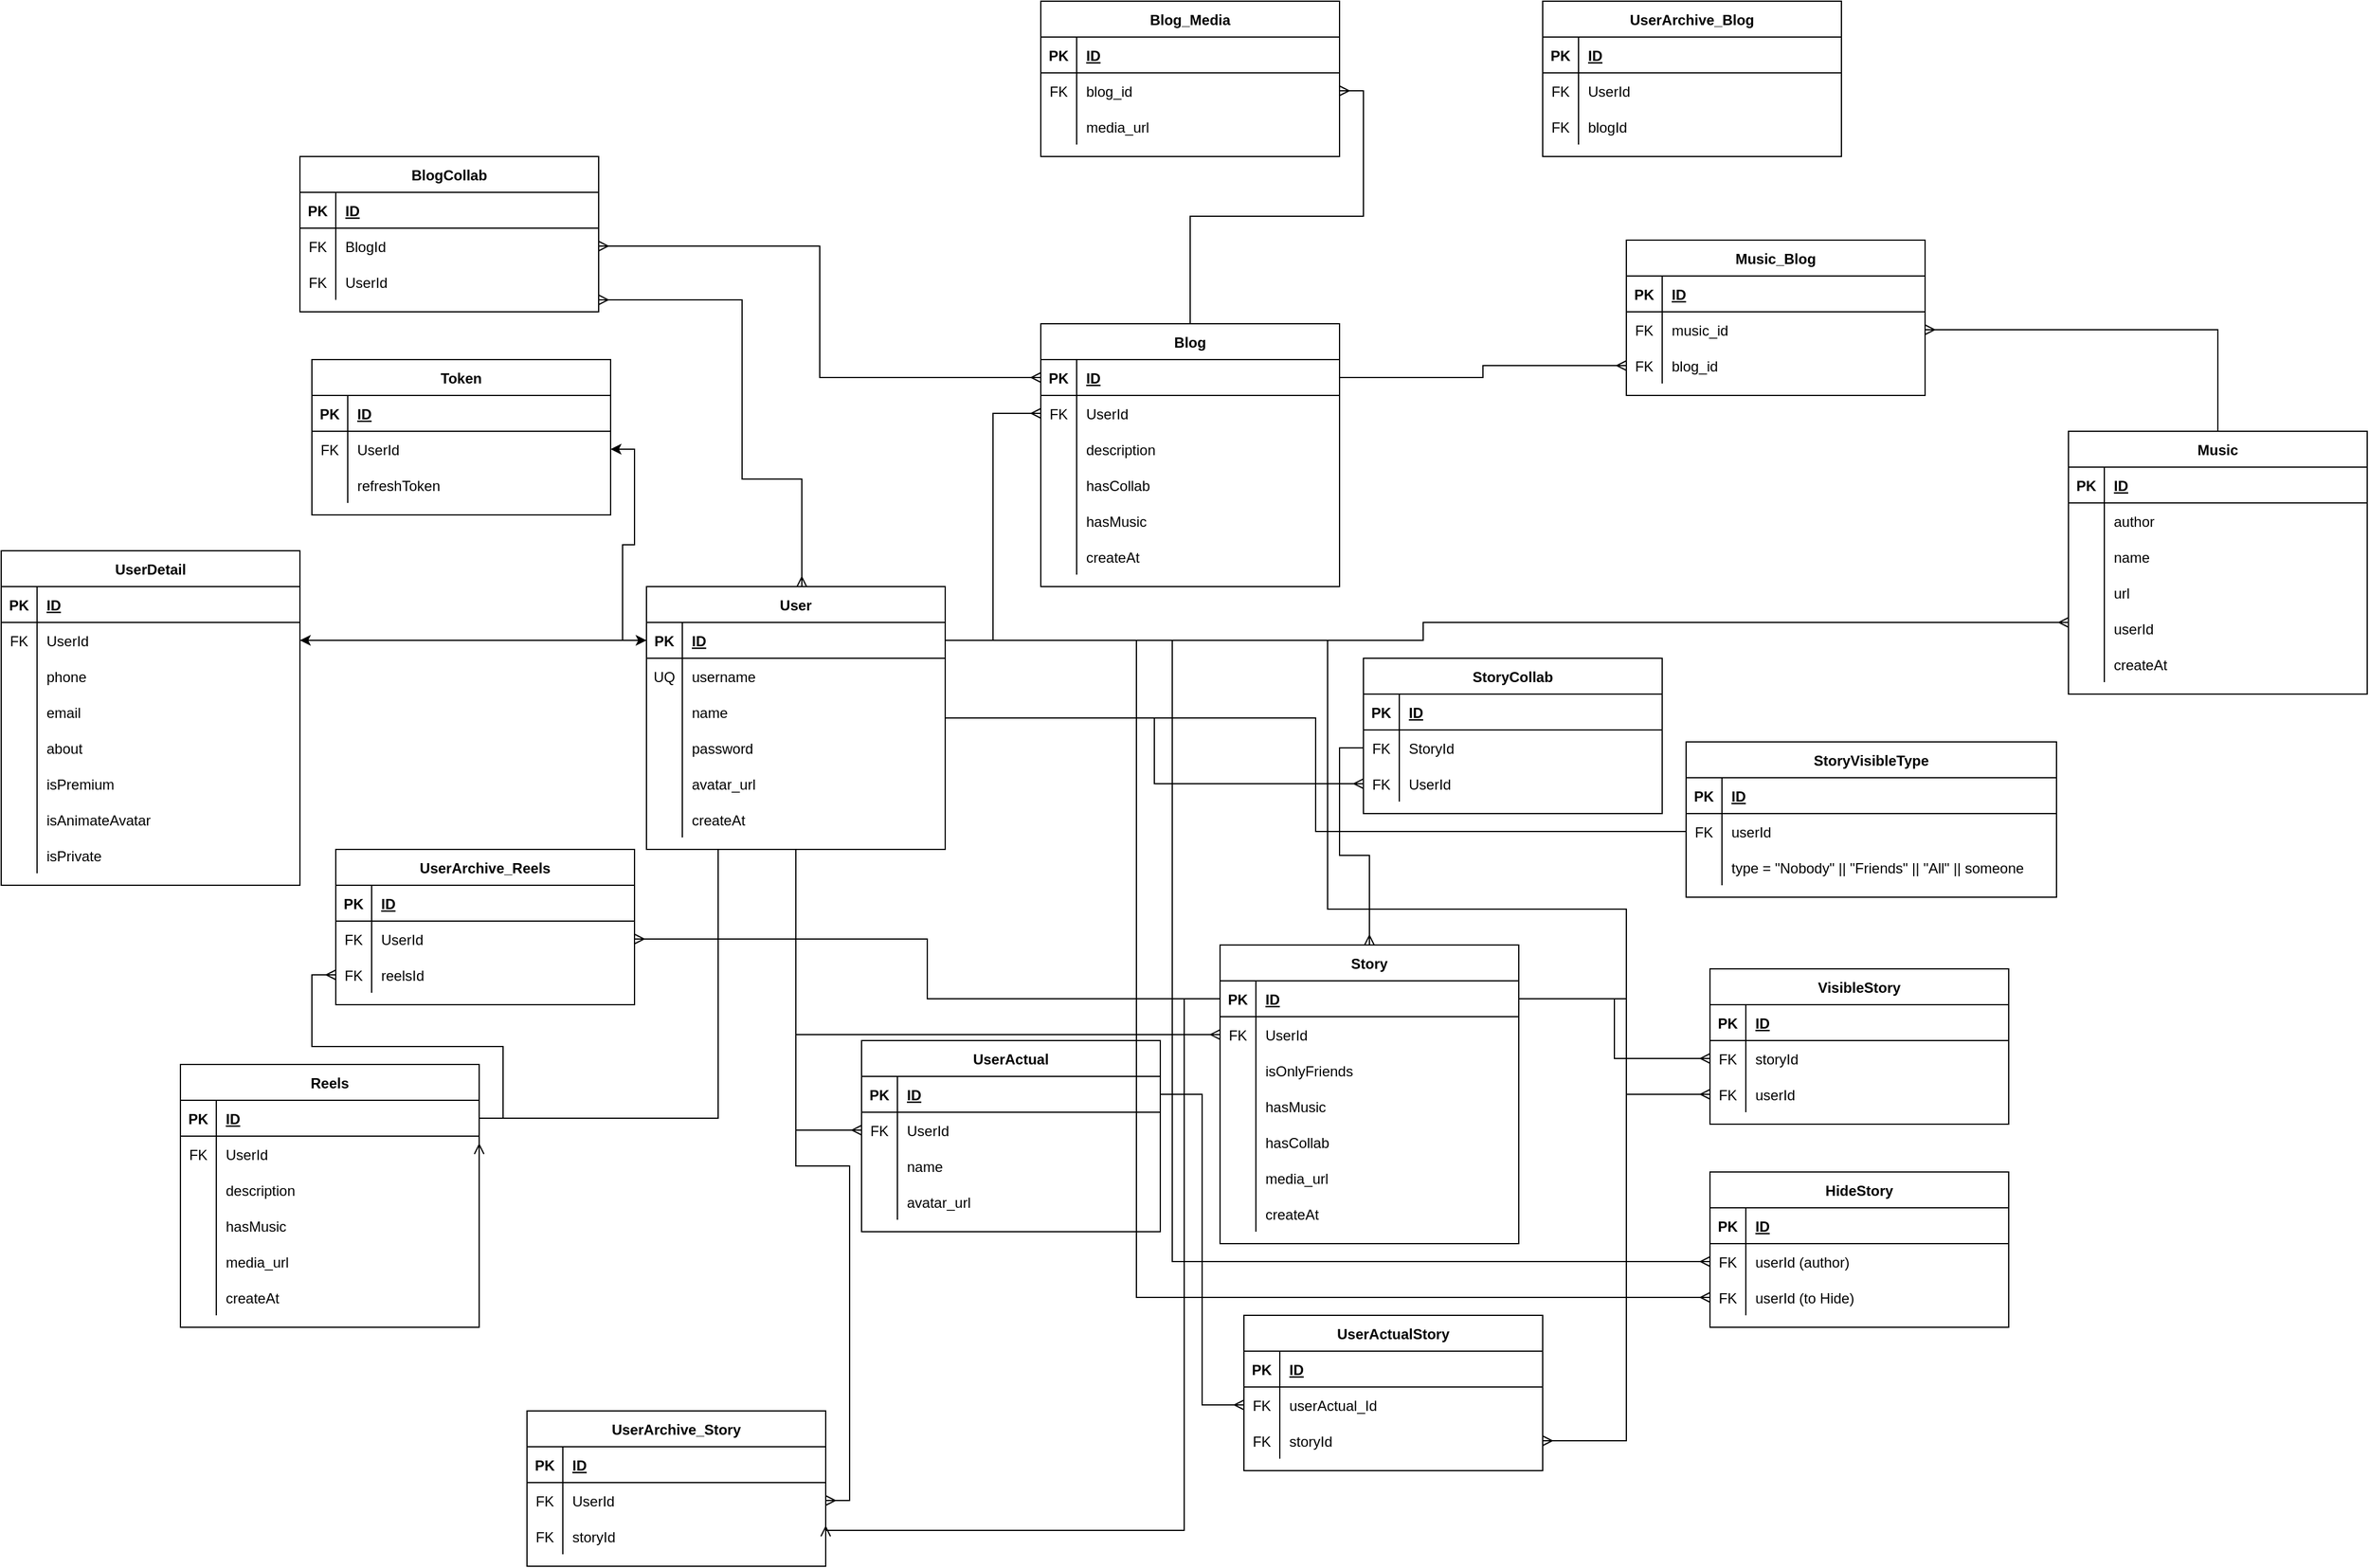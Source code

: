 <mxfile version="22.0.0" type="github">
  <diagram id="R2lEEEUBdFMjLlhIrx00" name="Page-1">
    <mxGraphModel dx="2772" dy="2618" grid="1" gridSize="10" guides="1" tooltips="1" connect="1" arrows="1" fold="1" page="1" pageScale="1" pageWidth="850" pageHeight="1100" math="0" shadow="0" extFonts="Permanent Marker^https://fonts.googleapis.com/css?family=Permanent+Marker">
      <root>
        <mxCell id="0" />
        <mxCell id="1" parent="0" />
        <mxCell id="C-vyLk0tnHw3VtMMgP7b-23" value="User" style="shape=table;startSize=30;container=1;collapsible=1;childLayout=tableLayout;fixedRows=1;rowLines=0;fontStyle=1;align=center;resizeLast=1;" parent="1" vertex="1">
          <mxGeometry x="1100" y="90" width="250" height="220" as="geometry" />
        </mxCell>
        <mxCell id="C-vyLk0tnHw3VtMMgP7b-24" value="" style="shape=partialRectangle;collapsible=0;dropTarget=0;pointerEvents=0;fillColor=none;points=[[0,0.5],[1,0.5]];portConstraint=eastwest;top=0;left=0;right=0;bottom=1;" parent="C-vyLk0tnHw3VtMMgP7b-23" vertex="1">
          <mxGeometry y="30" width="250" height="30" as="geometry" />
        </mxCell>
        <mxCell id="C-vyLk0tnHw3VtMMgP7b-25" value="PK" style="shape=partialRectangle;overflow=hidden;connectable=0;fillColor=none;top=0;left=0;bottom=0;right=0;fontStyle=1;" parent="C-vyLk0tnHw3VtMMgP7b-24" vertex="1">
          <mxGeometry width="30" height="30" as="geometry">
            <mxRectangle width="30" height="30" as="alternateBounds" />
          </mxGeometry>
        </mxCell>
        <mxCell id="C-vyLk0tnHw3VtMMgP7b-26" value="ID" style="shape=partialRectangle;overflow=hidden;connectable=0;fillColor=none;top=0;left=0;bottom=0;right=0;align=left;spacingLeft=6;fontStyle=5;" parent="C-vyLk0tnHw3VtMMgP7b-24" vertex="1">
          <mxGeometry x="30" width="220" height="30" as="geometry">
            <mxRectangle width="220" height="30" as="alternateBounds" />
          </mxGeometry>
        </mxCell>
        <mxCell id="C-vyLk0tnHw3VtMMgP7b-27" value="" style="shape=partialRectangle;collapsible=0;dropTarget=0;pointerEvents=0;fillColor=none;points=[[0,0.5],[1,0.5]];portConstraint=eastwest;top=0;left=0;right=0;bottom=0;" parent="C-vyLk0tnHw3VtMMgP7b-23" vertex="1">
          <mxGeometry y="60" width="250" height="30" as="geometry" />
        </mxCell>
        <mxCell id="C-vyLk0tnHw3VtMMgP7b-28" value="UQ" style="shape=partialRectangle;overflow=hidden;connectable=0;fillColor=none;top=0;left=0;bottom=0;right=0;" parent="C-vyLk0tnHw3VtMMgP7b-27" vertex="1">
          <mxGeometry width="30" height="30" as="geometry">
            <mxRectangle width="30" height="30" as="alternateBounds" />
          </mxGeometry>
        </mxCell>
        <mxCell id="C-vyLk0tnHw3VtMMgP7b-29" value="username" style="shape=partialRectangle;overflow=hidden;connectable=0;fillColor=none;top=0;left=0;bottom=0;right=0;align=left;spacingLeft=6;" parent="C-vyLk0tnHw3VtMMgP7b-27" vertex="1">
          <mxGeometry x="30" width="220" height="30" as="geometry">
            <mxRectangle width="220" height="30" as="alternateBounds" />
          </mxGeometry>
        </mxCell>
        <mxCell id="jfKr5k7m83DfYJL7vbZr-1" value="" style="shape=partialRectangle;collapsible=0;dropTarget=0;pointerEvents=0;fillColor=none;points=[[0,0.5],[1,0.5]];portConstraint=eastwest;top=0;left=0;right=0;bottom=0;" vertex="1" parent="C-vyLk0tnHw3VtMMgP7b-23">
          <mxGeometry y="90" width="250" height="30" as="geometry" />
        </mxCell>
        <mxCell id="jfKr5k7m83DfYJL7vbZr-2" value="" style="shape=partialRectangle;overflow=hidden;connectable=0;fillColor=none;top=0;left=0;bottom=0;right=0;" vertex="1" parent="jfKr5k7m83DfYJL7vbZr-1">
          <mxGeometry width="30" height="30" as="geometry">
            <mxRectangle width="30" height="30" as="alternateBounds" />
          </mxGeometry>
        </mxCell>
        <mxCell id="jfKr5k7m83DfYJL7vbZr-3" value="name" style="shape=partialRectangle;overflow=hidden;connectable=0;fillColor=none;top=0;left=0;bottom=0;right=0;align=left;spacingLeft=6;" vertex="1" parent="jfKr5k7m83DfYJL7vbZr-1">
          <mxGeometry x="30" width="220" height="30" as="geometry">
            <mxRectangle width="220" height="30" as="alternateBounds" />
          </mxGeometry>
        </mxCell>
        <mxCell id="jfKr5k7m83DfYJL7vbZr-90" value="" style="shape=partialRectangle;collapsible=0;dropTarget=0;pointerEvents=0;fillColor=none;points=[[0,0.5],[1,0.5]];portConstraint=eastwest;top=0;left=0;right=0;bottom=0;" vertex="1" parent="C-vyLk0tnHw3VtMMgP7b-23">
          <mxGeometry y="120" width="250" height="30" as="geometry" />
        </mxCell>
        <mxCell id="jfKr5k7m83DfYJL7vbZr-91" value="" style="shape=partialRectangle;overflow=hidden;connectable=0;fillColor=none;top=0;left=0;bottom=0;right=0;" vertex="1" parent="jfKr5k7m83DfYJL7vbZr-90">
          <mxGeometry width="30" height="30" as="geometry">
            <mxRectangle width="30" height="30" as="alternateBounds" />
          </mxGeometry>
        </mxCell>
        <mxCell id="jfKr5k7m83DfYJL7vbZr-92" value="password" style="shape=partialRectangle;overflow=hidden;connectable=0;fillColor=none;top=0;left=0;bottom=0;right=0;align=left;spacingLeft=6;" vertex="1" parent="jfKr5k7m83DfYJL7vbZr-90">
          <mxGeometry x="30" width="220" height="30" as="geometry">
            <mxRectangle width="220" height="30" as="alternateBounds" />
          </mxGeometry>
        </mxCell>
        <mxCell id="jfKr5k7m83DfYJL7vbZr-180" value="" style="shape=partialRectangle;collapsible=0;dropTarget=0;pointerEvents=0;fillColor=none;points=[[0,0.5],[1,0.5]];portConstraint=eastwest;top=0;left=0;right=0;bottom=0;" vertex="1" parent="C-vyLk0tnHw3VtMMgP7b-23">
          <mxGeometry y="150" width="250" height="30" as="geometry" />
        </mxCell>
        <mxCell id="jfKr5k7m83DfYJL7vbZr-181" value="" style="shape=partialRectangle;overflow=hidden;connectable=0;fillColor=none;top=0;left=0;bottom=0;right=0;" vertex="1" parent="jfKr5k7m83DfYJL7vbZr-180">
          <mxGeometry width="30" height="30" as="geometry">
            <mxRectangle width="30" height="30" as="alternateBounds" />
          </mxGeometry>
        </mxCell>
        <mxCell id="jfKr5k7m83DfYJL7vbZr-182" value="avatar_url" style="shape=partialRectangle;overflow=hidden;connectable=0;fillColor=none;top=0;left=0;bottom=0;right=0;align=left;spacingLeft=6;" vertex="1" parent="jfKr5k7m83DfYJL7vbZr-180">
          <mxGeometry x="30" width="220" height="30" as="geometry">
            <mxRectangle width="220" height="30" as="alternateBounds" />
          </mxGeometry>
        </mxCell>
        <mxCell id="jfKr5k7m83DfYJL7vbZr-4" value="" style="shape=partialRectangle;collapsible=0;dropTarget=0;pointerEvents=0;fillColor=none;points=[[0,0.5],[1,0.5]];portConstraint=eastwest;top=0;left=0;right=0;bottom=0;" vertex="1" parent="C-vyLk0tnHw3VtMMgP7b-23">
          <mxGeometry y="180" width="250" height="30" as="geometry" />
        </mxCell>
        <mxCell id="jfKr5k7m83DfYJL7vbZr-5" value="" style="shape=partialRectangle;overflow=hidden;connectable=0;fillColor=none;top=0;left=0;bottom=0;right=0;" vertex="1" parent="jfKr5k7m83DfYJL7vbZr-4">
          <mxGeometry width="30" height="30" as="geometry">
            <mxRectangle width="30" height="30" as="alternateBounds" />
          </mxGeometry>
        </mxCell>
        <mxCell id="jfKr5k7m83DfYJL7vbZr-6" value="createAt" style="shape=partialRectangle;overflow=hidden;connectable=0;fillColor=none;top=0;left=0;bottom=0;right=0;align=left;spacingLeft=6;" vertex="1" parent="jfKr5k7m83DfYJL7vbZr-4">
          <mxGeometry x="30" width="220" height="30" as="geometry">
            <mxRectangle width="220" height="30" as="alternateBounds" />
          </mxGeometry>
        </mxCell>
        <mxCell id="jfKr5k7m83DfYJL7vbZr-10" value="UserDetail" style="shape=table;startSize=30;container=1;collapsible=1;childLayout=tableLayout;fixedRows=1;rowLines=0;fontStyle=1;align=center;resizeLast=1;" vertex="1" parent="1">
          <mxGeometry x="560" y="60" width="250" height="280" as="geometry" />
        </mxCell>
        <mxCell id="jfKr5k7m83DfYJL7vbZr-11" value="" style="shape=partialRectangle;collapsible=0;dropTarget=0;pointerEvents=0;fillColor=none;points=[[0,0.5],[1,0.5]];portConstraint=eastwest;top=0;left=0;right=0;bottom=1;" vertex="1" parent="jfKr5k7m83DfYJL7vbZr-10">
          <mxGeometry y="30" width="250" height="30" as="geometry" />
        </mxCell>
        <mxCell id="jfKr5k7m83DfYJL7vbZr-12" value="PK" style="shape=partialRectangle;overflow=hidden;connectable=0;fillColor=none;top=0;left=0;bottom=0;right=0;fontStyle=1;" vertex="1" parent="jfKr5k7m83DfYJL7vbZr-11">
          <mxGeometry width="30" height="30" as="geometry">
            <mxRectangle width="30" height="30" as="alternateBounds" />
          </mxGeometry>
        </mxCell>
        <mxCell id="jfKr5k7m83DfYJL7vbZr-13" value="ID" style="shape=partialRectangle;overflow=hidden;connectable=0;fillColor=none;top=0;left=0;bottom=0;right=0;align=left;spacingLeft=6;fontStyle=5;" vertex="1" parent="jfKr5k7m83DfYJL7vbZr-11">
          <mxGeometry x="30" width="220" height="30" as="geometry">
            <mxRectangle width="220" height="30" as="alternateBounds" />
          </mxGeometry>
        </mxCell>
        <mxCell id="jfKr5k7m83DfYJL7vbZr-14" value="" style="shape=partialRectangle;collapsible=0;dropTarget=0;pointerEvents=0;fillColor=none;points=[[0,0.5],[1,0.5]];portConstraint=eastwest;top=0;left=0;right=0;bottom=0;" vertex="1" parent="jfKr5k7m83DfYJL7vbZr-10">
          <mxGeometry y="60" width="250" height="30" as="geometry" />
        </mxCell>
        <mxCell id="jfKr5k7m83DfYJL7vbZr-15" value="FK" style="shape=partialRectangle;overflow=hidden;connectable=0;fillColor=none;top=0;left=0;bottom=0;right=0;" vertex="1" parent="jfKr5k7m83DfYJL7vbZr-14">
          <mxGeometry width="30" height="30" as="geometry">
            <mxRectangle width="30" height="30" as="alternateBounds" />
          </mxGeometry>
        </mxCell>
        <mxCell id="jfKr5k7m83DfYJL7vbZr-16" value="UserId" style="shape=partialRectangle;overflow=hidden;connectable=0;fillColor=none;top=0;left=0;bottom=0;right=0;align=left;spacingLeft=6;" vertex="1" parent="jfKr5k7m83DfYJL7vbZr-14">
          <mxGeometry x="30" width="220" height="30" as="geometry">
            <mxRectangle width="220" height="30" as="alternateBounds" />
          </mxGeometry>
        </mxCell>
        <mxCell id="jfKr5k7m83DfYJL7vbZr-17" value="" style="shape=partialRectangle;collapsible=0;dropTarget=0;pointerEvents=0;fillColor=none;points=[[0,0.5],[1,0.5]];portConstraint=eastwest;top=0;left=0;right=0;bottom=0;" vertex="1" parent="jfKr5k7m83DfYJL7vbZr-10">
          <mxGeometry y="90" width="250" height="30" as="geometry" />
        </mxCell>
        <mxCell id="jfKr5k7m83DfYJL7vbZr-18" value="" style="shape=partialRectangle;overflow=hidden;connectable=0;fillColor=none;top=0;left=0;bottom=0;right=0;" vertex="1" parent="jfKr5k7m83DfYJL7vbZr-17">
          <mxGeometry width="30" height="30" as="geometry">
            <mxRectangle width="30" height="30" as="alternateBounds" />
          </mxGeometry>
        </mxCell>
        <mxCell id="jfKr5k7m83DfYJL7vbZr-19" value="phone" style="shape=partialRectangle;overflow=hidden;connectable=0;fillColor=none;top=0;left=0;bottom=0;right=0;align=left;spacingLeft=6;" vertex="1" parent="jfKr5k7m83DfYJL7vbZr-17">
          <mxGeometry x="30" width="220" height="30" as="geometry">
            <mxRectangle width="220" height="30" as="alternateBounds" />
          </mxGeometry>
        </mxCell>
        <mxCell id="jfKr5k7m83DfYJL7vbZr-20" value="" style="shape=partialRectangle;collapsible=0;dropTarget=0;pointerEvents=0;fillColor=none;points=[[0,0.5],[1,0.5]];portConstraint=eastwest;top=0;left=0;right=0;bottom=0;" vertex="1" parent="jfKr5k7m83DfYJL7vbZr-10">
          <mxGeometry y="120" width="250" height="30" as="geometry" />
        </mxCell>
        <mxCell id="jfKr5k7m83DfYJL7vbZr-21" value="" style="shape=partialRectangle;overflow=hidden;connectable=0;fillColor=none;top=0;left=0;bottom=0;right=0;" vertex="1" parent="jfKr5k7m83DfYJL7vbZr-20">
          <mxGeometry width="30" height="30" as="geometry">
            <mxRectangle width="30" height="30" as="alternateBounds" />
          </mxGeometry>
        </mxCell>
        <mxCell id="jfKr5k7m83DfYJL7vbZr-22" value="email" style="shape=partialRectangle;overflow=hidden;connectable=0;fillColor=none;top=0;left=0;bottom=0;right=0;align=left;spacingLeft=6;" vertex="1" parent="jfKr5k7m83DfYJL7vbZr-20">
          <mxGeometry x="30" width="220" height="30" as="geometry">
            <mxRectangle width="220" height="30" as="alternateBounds" />
          </mxGeometry>
        </mxCell>
        <mxCell id="jfKr5k7m83DfYJL7vbZr-26" value="" style="shape=partialRectangle;collapsible=0;dropTarget=0;pointerEvents=0;fillColor=none;points=[[0,0.5],[1,0.5]];portConstraint=eastwest;top=0;left=0;right=0;bottom=0;" vertex="1" parent="jfKr5k7m83DfYJL7vbZr-10">
          <mxGeometry y="150" width="250" height="30" as="geometry" />
        </mxCell>
        <mxCell id="jfKr5k7m83DfYJL7vbZr-27" value="" style="shape=partialRectangle;overflow=hidden;connectable=0;fillColor=none;top=0;left=0;bottom=0;right=0;" vertex="1" parent="jfKr5k7m83DfYJL7vbZr-26">
          <mxGeometry width="30" height="30" as="geometry">
            <mxRectangle width="30" height="30" as="alternateBounds" />
          </mxGeometry>
        </mxCell>
        <mxCell id="jfKr5k7m83DfYJL7vbZr-28" value="about" style="shape=partialRectangle;overflow=hidden;connectable=0;fillColor=none;top=0;left=0;bottom=0;right=0;align=left;spacingLeft=6;" vertex="1" parent="jfKr5k7m83DfYJL7vbZr-26">
          <mxGeometry x="30" width="220" height="30" as="geometry">
            <mxRectangle width="220" height="30" as="alternateBounds" />
          </mxGeometry>
        </mxCell>
        <mxCell id="jfKr5k7m83DfYJL7vbZr-248" value="" style="shape=partialRectangle;collapsible=0;dropTarget=0;pointerEvents=0;fillColor=none;points=[[0,0.5],[1,0.5]];portConstraint=eastwest;top=0;left=0;right=0;bottom=0;" vertex="1" parent="jfKr5k7m83DfYJL7vbZr-10">
          <mxGeometry y="180" width="250" height="30" as="geometry" />
        </mxCell>
        <mxCell id="jfKr5k7m83DfYJL7vbZr-249" value="" style="shape=partialRectangle;overflow=hidden;connectable=0;fillColor=none;top=0;left=0;bottom=0;right=0;" vertex="1" parent="jfKr5k7m83DfYJL7vbZr-248">
          <mxGeometry width="30" height="30" as="geometry">
            <mxRectangle width="30" height="30" as="alternateBounds" />
          </mxGeometry>
        </mxCell>
        <mxCell id="jfKr5k7m83DfYJL7vbZr-250" value="isPremium" style="shape=partialRectangle;overflow=hidden;connectable=0;fillColor=none;top=0;left=0;bottom=0;right=0;align=left;spacingLeft=6;" vertex="1" parent="jfKr5k7m83DfYJL7vbZr-248">
          <mxGeometry x="30" width="220" height="30" as="geometry">
            <mxRectangle width="220" height="30" as="alternateBounds" />
          </mxGeometry>
        </mxCell>
        <mxCell id="jfKr5k7m83DfYJL7vbZr-254" value="" style="shape=partialRectangle;collapsible=0;dropTarget=0;pointerEvents=0;fillColor=none;points=[[0,0.5],[1,0.5]];portConstraint=eastwest;top=0;left=0;right=0;bottom=0;" vertex="1" parent="jfKr5k7m83DfYJL7vbZr-10">
          <mxGeometry y="210" width="250" height="30" as="geometry" />
        </mxCell>
        <mxCell id="jfKr5k7m83DfYJL7vbZr-255" value="" style="shape=partialRectangle;overflow=hidden;connectable=0;fillColor=none;top=0;left=0;bottom=0;right=0;" vertex="1" parent="jfKr5k7m83DfYJL7vbZr-254">
          <mxGeometry width="30" height="30" as="geometry">
            <mxRectangle width="30" height="30" as="alternateBounds" />
          </mxGeometry>
        </mxCell>
        <mxCell id="jfKr5k7m83DfYJL7vbZr-256" value="isAnimateAvatar" style="shape=partialRectangle;overflow=hidden;connectable=0;fillColor=none;top=0;left=0;bottom=0;right=0;align=left;spacingLeft=6;" vertex="1" parent="jfKr5k7m83DfYJL7vbZr-254">
          <mxGeometry x="30" width="220" height="30" as="geometry">
            <mxRectangle width="220" height="30" as="alternateBounds" />
          </mxGeometry>
        </mxCell>
        <mxCell id="jfKr5k7m83DfYJL7vbZr-167" value="" style="shape=partialRectangle;collapsible=0;dropTarget=0;pointerEvents=0;fillColor=none;points=[[0,0.5],[1,0.5]];portConstraint=eastwest;top=0;left=0;right=0;bottom=0;" vertex="1" parent="jfKr5k7m83DfYJL7vbZr-10">
          <mxGeometry y="240" width="250" height="30" as="geometry" />
        </mxCell>
        <mxCell id="jfKr5k7m83DfYJL7vbZr-168" value="" style="shape=partialRectangle;overflow=hidden;connectable=0;fillColor=none;top=0;left=0;bottom=0;right=0;" vertex="1" parent="jfKr5k7m83DfYJL7vbZr-167">
          <mxGeometry width="30" height="30" as="geometry">
            <mxRectangle width="30" height="30" as="alternateBounds" />
          </mxGeometry>
        </mxCell>
        <mxCell id="jfKr5k7m83DfYJL7vbZr-169" value="isPrivate" style="shape=partialRectangle;overflow=hidden;connectable=0;fillColor=none;top=0;left=0;bottom=0;right=0;align=left;spacingLeft=6;" vertex="1" parent="jfKr5k7m83DfYJL7vbZr-167">
          <mxGeometry x="30" width="220" height="30" as="geometry">
            <mxRectangle width="220" height="30" as="alternateBounds" />
          </mxGeometry>
        </mxCell>
        <mxCell id="jfKr5k7m83DfYJL7vbZr-29" value="Token" style="shape=table;startSize=30;container=1;collapsible=1;childLayout=tableLayout;fixedRows=1;rowLines=0;fontStyle=1;align=center;resizeLast=1;" vertex="1" parent="1">
          <mxGeometry x="820" y="-100" width="250" height="130" as="geometry" />
        </mxCell>
        <mxCell id="jfKr5k7m83DfYJL7vbZr-30" value="" style="shape=partialRectangle;collapsible=0;dropTarget=0;pointerEvents=0;fillColor=none;points=[[0,0.5],[1,0.5]];portConstraint=eastwest;top=0;left=0;right=0;bottom=1;" vertex="1" parent="jfKr5k7m83DfYJL7vbZr-29">
          <mxGeometry y="30" width="250" height="30" as="geometry" />
        </mxCell>
        <mxCell id="jfKr5k7m83DfYJL7vbZr-31" value="PK" style="shape=partialRectangle;overflow=hidden;connectable=0;fillColor=none;top=0;left=0;bottom=0;right=0;fontStyle=1;" vertex="1" parent="jfKr5k7m83DfYJL7vbZr-30">
          <mxGeometry width="30" height="30" as="geometry">
            <mxRectangle width="30" height="30" as="alternateBounds" />
          </mxGeometry>
        </mxCell>
        <mxCell id="jfKr5k7m83DfYJL7vbZr-32" value="ID" style="shape=partialRectangle;overflow=hidden;connectable=0;fillColor=none;top=0;left=0;bottom=0;right=0;align=left;spacingLeft=6;fontStyle=5;" vertex="1" parent="jfKr5k7m83DfYJL7vbZr-30">
          <mxGeometry x="30" width="220" height="30" as="geometry">
            <mxRectangle width="220" height="30" as="alternateBounds" />
          </mxGeometry>
        </mxCell>
        <mxCell id="jfKr5k7m83DfYJL7vbZr-33" value="" style="shape=partialRectangle;collapsible=0;dropTarget=0;pointerEvents=0;fillColor=none;points=[[0,0.5],[1,0.5]];portConstraint=eastwest;top=0;left=0;right=0;bottom=0;" vertex="1" parent="jfKr5k7m83DfYJL7vbZr-29">
          <mxGeometry y="60" width="250" height="30" as="geometry" />
        </mxCell>
        <mxCell id="jfKr5k7m83DfYJL7vbZr-34" value="FK" style="shape=partialRectangle;overflow=hidden;connectable=0;fillColor=none;top=0;left=0;bottom=0;right=0;" vertex="1" parent="jfKr5k7m83DfYJL7vbZr-33">
          <mxGeometry width="30" height="30" as="geometry">
            <mxRectangle width="30" height="30" as="alternateBounds" />
          </mxGeometry>
        </mxCell>
        <mxCell id="jfKr5k7m83DfYJL7vbZr-35" value="UserId" style="shape=partialRectangle;overflow=hidden;connectable=0;fillColor=none;top=0;left=0;bottom=0;right=0;align=left;spacingLeft=6;" vertex="1" parent="jfKr5k7m83DfYJL7vbZr-33">
          <mxGeometry x="30" width="220" height="30" as="geometry">
            <mxRectangle width="220" height="30" as="alternateBounds" />
          </mxGeometry>
        </mxCell>
        <mxCell id="jfKr5k7m83DfYJL7vbZr-36" value="" style="shape=partialRectangle;collapsible=0;dropTarget=0;pointerEvents=0;fillColor=none;points=[[0,0.5],[1,0.5]];portConstraint=eastwest;top=0;left=0;right=0;bottom=0;" vertex="1" parent="jfKr5k7m83DfYJL7vbZr-29">
          <mxGeometry y="90" width="250" height="30" as="geometry" />
        </mxCell>
        <mxCell id="jfKr5k7m83DfYJL7vbZr-37" value="" style="shape=partialRectangle;overflow=hidden;connectable=0;fillColor=none;top=0;left=0;bottom=0;right=0;" vertex="1" parent="jfKr5k7m83DfYJL7vbZr-36">
          <mxGeometry width="30" height="30" as="geometry">
            <mxRectangle width="30" height="30" as="alternateBounds" />
          </mxGeometry>
        </mxCell>
        <mxCell id="jfKr5k7m83DfYJL7vbZr-38" value="refreshToken" style="shape=partialRectangle;overflow=hidden;connectable=0;fillColor=none;top=0;left=0;bottom=0;right=0;align=left;spacingLeft=6;" vertex="1" parent="jfKr5k7m83DfYJL7vbZr-36">
          <mxGeometry x="30" width="220" height="30" as="geometry">
            <mxRectangle width="220" height="30" as="alternateBounds" />
          </mxGeometry>
        </mxCell>
        <mxCell id="jfKr5k7m83DfYJL7vbZr-353" style="edgeStyle=orthogonalEdgeStyle;rounded=0;orthogonalLoop=1;jettySize=auto;html=1;endArrow=ERmany;endFill=0;" edge="1" parent="1" source="jfKr5k7m83DfYJL7vbZr-42" target="jfKr5k7m83DfYJL7vbZr-72">
          <mxGeometry relative="1" as="geometry" />
        </mxCell>
        <mxCell id="jfKr5k7m83DfYJL7vbZr-42" value="Blog" style="shape=table;startSize=30;container=1;collapsible=1;childLayout=tableLayout;fixedRows=1;rowLines=0;fontStyle=1;align=center;resizeLast=1;" vertex="1" parent="1">
          <mxGeometry x="1430" y="-130" width="250" height="220" as="geometry" />
        </mxCell>
        <mxCell id="jfKr5k7m83DfYJL7vbZr-43" value="" style="shape=partialRectangle;collapsible=0;dropTarget=0;pointerEvents=0;fillColor=none;points=[[0,0.5],[1,0.5]];portConstraint=eastwest;top=0;left=0;right=0;bottom=1;" vertex="1" parent="jfKr5k7m83DfYJL7vbZr-42">
          <mxGeometry y="30" width="250" height="30" as="geometry" />
        </mxCell>
        <mxCell id="jfKr5k7m83DfYJL7vbZr-44" value="PK" style="shape=partialRectangle;overflow=hidden;connectable=0;fillColor=none;top=0;left=0;bottom=0;right=0;fontStyle=1;" vertex="1" parent="jfKr5k7m83DfYJL7vbZr-43">
          <mxGeometry width="30" height="30" as="geometry">
            <mxRectangle width="30" height="30" as="alternateBounds" />
          </mxGeometry>
        </mxCell>
        <mxCell id="jfKr5k7m83DfYJL7vbZr-45" value="ID" style="shape=partialRectangle;overflow=hidden;connectable=0;fillColor=none;top=0;left=0;bottom=0;right=0;align=left;spacingLeft=6;fontStyle=5;" vertex="1" parent="jfKr5k7m83DfYJL7vbZr-43">
          <mxGeometry x="30" width="220" height="30" as="geometry">
            <mxRectangle width="220" height="30" as="alternateBounds" />
          </mxGeometry>
        </mxCell>
        <mxCell id="jfKr5k7m83DfYJL7vbZr-46" value="" style="shape=partialRectangle;collapsible=0;dropTarget=0;pointerEvents=0;fillColor=none;points=[[0,0.5],[1,0.5]];portConstraint=eastwest;top=0;left=0;right=0;bottom=0;" vertex="1" parent="jfKr5k7m83DfYJL7vbZr-42">
          <mxGeometry y="60" width="250" height="30" as="geometry" />
        </mxCell>
        <mxCell id="jfKr5k7m83DfYJL7vbZr-47" value="FK" style="shape=partialRectangle;overflow=hidden;connectable=0;fillColor=none;top=0;left=0;bottom=0;right=0;" vertex="1" parent="jfKr5k7m83DfYJL7vbZr-46">
          <mxGeometry width="30" height="30" as="geometry">
            <mxRectangle width="30" height="30" as="alternateBounds" />
          </mxGeometry>
        </mxCell>
        <mxCell id="jfKr5k7m83DfYJL7vbZr-48" value="UserId" style="shape=partialRectangle;overflow=hidden;connectable=0;fillColor=none;top=0;left=0;bottom=0;right=0;align=left;spacingLeft=6;" vertex="1" parent="jfKr5k7m83DfYJL7vbZr-46">
          <mxGeometry x="30" width="220" height="30" as="geometry">
            <mxRectangle width="220" height="30" as="alternateBounds" />
          </mxGeometry>
        </mxCell>
        <mxCell id="jfKr5k7m83DfYJL7vbZr-161" value="" style="shape=partialRectangle;collapsible=0;dropTarget=0;pointerEvents=0;fillColor=none;points=[[0,0.5],[1,0.5]];portConstraint=eastwest;top=0;left=0;right=0;bottom=0;" vertex="1" parent="jfKr5k7m83DfYJL7vbZr-42">
          <mxGeometry y="90" width="250" height="30" as="geometry" />
        </mxCell>
        <mxCell id="jfKr5k7m83DfYJL7vbZr-162" value="" style="shape=partialRectangle;overflow=hidden;connectable=0;fillColor=none;top=0;left=0;bottom=0;right=0;" vertex="1" parent="jfKr5k7m83DfYJL7vbZr-161">
          <mxGeometry width="30" height="30" as="geometry">
            <mxRectangle width="30" height="30" as="alternateBounds" />
          </mxGeometry>
        </mxCell>
        <mxCell id="jfKr5k7m83DfYJL7vbZr-163" value="description" style="shape=partialRectangle;overflow=hidden;connectable=0;fillColor=none;top=0;left=0;bottom=0;right=0;align=left;spacingLeft=6;" vertex="1" parent="jfKr5k7m83DfYJL7vbZr-161">
          <mxGeometry x="30" width="220" height="30" as="geometry">
            <mxRectangle width="220" height="30" as="alternateBounds" />
          </mxGeometry>
        </mxCell>
        <mxCell id="jfKr5k7m83DfYJL7vbZr-94" value="" style="shape=partialRectangle;collapsible=0;dropTarget=0;pointerEvents=0;fillColor=none;points=[[0,0.5],[1,0.5]];portConstraint=eastwest;top=0;left=0;right=0;bottom=0;" vertex="1" parent="jfKr5k7m83DfYJL7vbZr-42">
          <mxGeometry y="120" width="250" height="30" as="geometry" />
        </mxCell>
        <mxCell id="jfKr5k7m83DfYJL7vbZr-95" value="" style="shape=partialRectangle;overflow=hidden;connectable=0;fillColor=none;top=0;left=0;bottom=0;right=0;" vertex="1" parent="jfKr5k7m83DfYJL7vbZr-94">
          <mxGeometry width="30" height="30" as="geometry">
            <mxRectangle width="30" height="30" as="alternateBounds" />
          </mxGeometry>
        </mxCell>
        <mxCell id="jfKr5k7m83DfYJL7vbZr-96" value="hasCollab" style="shape=partialRectangle;overflow=hidden;connectable=0;fillColor=none;top=0;left=0;bottom=0;right=0;align=left;spacingLeft=6;" vertex="1" parent="jfKr5k7m83DfYJL7vbZr-94">
          <mxGeometry x="30" width="220" height="30" as="geometry">
            <mxRectangle width="220" height="30" as="alternateBounds" />
          </mxGeometry>
        </mxCell>
        <mxCell id="jfKr5k7m83DfYJL7vbZr-49" value="" style="shape=partialRectangle;collapsible=0;dropTarget=0;pointerEvents=0;fillColor=none;points=[[0,0.5],[1,0.5]];portConstraint=eastwest;top=0;left=0;right=0;bottom=0;" vertex="1" parent="jfKr5k7m83DfYJL7vbZr-42">
          <mxGeometry y="150" width="250" height="30" as="geometry" />
        </mxCell>
        <mxCell id="jfKr5k7m83DfYJL7vbZr-50" value="" style="shape=partialRectangle;overflow=hidden;connectable=0;fillColor=none;top=0;left=0;bottom=0;right=0;" vertex="1" parent="jfKr5k7m83DfYJL7vbZr-49">
          <mxGeometry width="30" height="30" as="geometry">
            <mxRectangle width="30" height="30" as="alternateBounds" />
          </mxGeometry>
        </mxCell>
        <mxCell id="jfKr5k7m83DfYJL7vbZr-51" value="hasMusic" style="shape=partialRectangle;overflow=hidden;connectable=0;fillColor=none;top=0;left=0;bottom=0;right=0;align=left;spacingLeft=6;" vertex="1" parent="jfKr5k7m83DfYJL7vbZr-49">
          <mxGeometry x="30" width="220" height="30" as="geometry">
            <mxRectangle width="220" height="30" as="alternateBounds" />
          </mxGeometry>
        </mxCell>
        <mxCell id="jfKr5k7m83DfYJL7vbZr-177" value="" style="shape=partialRectangle;collapsible=0;dropTarget=0;pointerEvents=0;fillColor=none;points=[[0,0.5],[1,0.5]];portConstraint=eastwest;top=0;left=0;right=0;bottom=0;" vertex="1" parent="jfKr5k7m83DfYJL7vbZr-42">
          <mxGeometry y="180" width="250" height="30" as="geometry" />
        </mxCell>
        <mxCell id="jfKr5k7m83DfYJL7vbZr-178" value="" style="shape=partialRectangle;overflow=hidden;connectable=0;fillColor=none;top=0;left=0;bottom=0;right=0;" vertex="1" parent="jfKr5k7m83DfYJL7vbZr-177">
          <mxGeometry width="30" height="30" as="geometry">
            <mxRectangle width="30" height="30" as="alternateBounds" />
          </mxGeometry>
        </mxCell>
        <mxCell id="jfKr5k7m83DfYJL7vbZr-179" value="createAt" style="shape=partialRectangle;overflow=hidden;connectable=0;fillColor=none;top=0;left=0;bottom=0;right=0;align=left;spacingLeft=6;" vertex="1" parent="jfKr5k7m83DfYJL7vbZr-177">
          <mxGeometry x="30" width="220" height="30" as="geometry">
            <mxRectangle width="220" height="30" as="alternateBounds" />
          </mxGeometry>
        </mxCell>
        <mxCell id="jfKr5k7m83DfYJL7vbZr-68" value="Blog_Media" style="shape=table;startSize=30;container=1;collapsible=1;childLayout=tableLayout;fixedRows=1;rowLines=0;fontStyle=1;align=center;resizeLast=1;" vertex="1" parent="1">
          <mxGeometry x="1430" y="-400" width="250" height="130" as="geometry" />
        </mxCell>
        <mxCell id="jfKr5k7m83DfYJL7vbZr-69" value="" style="shape=partialRectangle;collapsible=0;dropTarget=0;pointerEvents=0;fillColor=none;points=[[0,0.5],[1,0.5]];portConstraint=eastwest;top=0;left=0;right=0;bottom=1;" vertex="1" parent="jfKr5k7m83DfYJL7vbZr-68">
          <mxGeometry y="30" width="250" height="30" as="geometry" />
        </mxCell>
        <mxCell id="jfKr5k7m83DfYJL7vbZr-70" value="PK" style="shape=partialRectangle;overflow=hidden;connectable=0;fillColor=none;top=0;left=0;bottom=0;right=0;fontStyle=1;" vertex="1" parent="jfKr5k7m83DfYJL7vbZr-69">
          <mxGeometry width="30" height="30" as="geometry">
            <mxRectangle width="30" height="30" as="alternateBounds" />
          </mxGeometry>
        </mxCell>
        <mxCell id="jfKr5k7m83DfYJL7vbZr-71" value="ID" style="shape=partialRectangle;overflow=hidden;connectable=0;fillColor=none;top=0;left=0;bottom=0;right=0;align=left;spacingLeft=6;fontStyle=5;" vertex="1" parent="jfKr5k7m83DfYJL7vbZr-69">
          <mxGeometry x="30" width="220" height="30" as="geometry">
            <mxRectangle width="220" height="30" as="alternateBounds" />
          </mxGeometry>
        </mxCell>
        <mxCell id="jfKr5k7m83DfYJL7vbZr-72" value="" style="shape=partialRectangle;collapsible=0;dropTarget=0;pointerEvents=0;fillColor=none;points=[[0,0.5],[1,0.5]];portConstraint=eastwest;top=0;left=0;right=0;bottom=0;" vertex="1" parent="jfKr5k7m83DfYJL7vbZr-68">
          <mxGeometry y="60" width="250" height="30" as="geometry" />
        </mxCell>
        <mxCell id="jfKr5k7m83DfYJL7vbZr-73" value="FK" style="shape=partialRectangle;overflow=hidden;connectable=0;fillColor=none;top=0;left=0;bottom=0;right=0;" vertex="1" parent="jfKr5k7m83DfYJL7vbZr-72">
          <mxGeometry width="30" height="30" as="geometry">
            <mxRectangle width="30" height="30" as="alternateBounds" />
          </mxGeometry>
        </mxCell>
        <mxCell id="jfKr5k7m83DfYJL7vbZr-74" value="blog_id" style="shape=partialRectangle;overflow=hidden;connectable=0;fillColor=none;top=0;left=0;bottom=0;right=0;align=left;spacingLeft=6;" vertex="1" parent="jfKr5k7m83DfYJL7vbZr-72">
          <mxGeometry x="30" width="220" height="30" as="geometry">
            <mxRectangle width="220" height="30" as="alternateBounds" />
          </mxGeometry>
        </mxCell>
        <mxCell id="jfKr5k7m83DfYJL7vbZr-75" value="" style="shape=partialRectangle;collapsible=0;dropTarget=0;pointerEvents=0;fillColor=none;points=[[0,0.5],[1,0.5]];portConstraint=eastwest;top=0;left=0;right=0;bottom=0;" vertex="1" parent="jfKr5k7m83DfYJL7vbZr-68">
          <mxGeometry y="90" width="250" height="30" as="geometry" />
        </mxCell>
        <mxCell id="jfKr5k7m83DfYJL7vbZr-76" value="" style="shape=partialRectangle;overflow=hidden;connectable=0;fillColor=none;top=0;left=0;bottom=0;right=0;" vertex="1" parent="jfKr5k7m83DfYJL7vbZr-75">
          <mxGeometry width="30" height="30" as="geometry">
            <mxRectangle width="30" height="30" as="alternateBounds" />
          </mxGeometry>
        </mxCell>
        <mxCell id="jfKr5k7m83DfYJL7vbZr-77" value="media_url" style="shape=partialRectangle;overflow=hidden;connectable=0;fillColor=none;top=0;left=0;bottom=0;right=0;align=left;spacingLeft=6;" vertex="1" parent="jfKr5k7m83DfYJL7vbZr-75">
          <mxGeometry x="30" width="220" height="30" as="geometry">
            <mxRectangle width="220" height="30" as="alternateBounds" />
          </mxGeometry>
        </mxCell>
        <mxCell id="jfKr5k7m83DfYJL7vbZr-97" value="Music" style="shape=table;startSize=30;container=1;collapsible=1;childLayout=tableLayout;fixedRows=1;rowLines=0;fontStyle=1;align=center;resizeLast=1;" vertex="1" parent="1">
          <mxGeometry x="2290" y="-40" width="250" height="220" as="geometry" />
        </mxCell>
        <mxCell id="jfKr5k7m83DfYJL7vbZr-98" value="" style="shape=partialRectangle;collapsible=0;dropTarget=0;pointerEvents=0;fillColor=none;points=[[0,0.5],[1,0.5]];portConstraint=eastwest;top=0;left=0;right=0;bottom=1;" vertex="1" parent="jfKr5k7m83DfYJL7vbZr-97">
          <mxGeometry y="30" width="250" height="30" as="geometry" />
        </mxCell>
        <mxCell id="jfKr5k7m83DfYJL7vbZr-99" value="PK" style="shape=partialRectangle;overflow=hidden;connectable=0;fillColor=none;top=0;left=0;bottom=0;right=0;fontStyle=1;" vertex="1" parent="jfKr5k7m83DfYJL7vbZr-98">
          <mxGeometry width="30" height="30" as="geometry">
            <mxRectangle width="30" height="30" as="alternateBounds" />
          </mxGeometry>
        </mxCell>
        <mxCell id="jfKr5k7m83DfYJL7vbZr-100" value="ID" style="shape=partialRectangle;overflow=hidden;connectable=0;fillColor=none;top=0;left=0;bottom=0;right=0;align=left;spacingLeft=6;fontStyle=5;" vertex="1" parent="jfKr5k7m83DfYJL7vbZr-98">
          <mxGeometry x="30" width="220" height="30" as="geometry">
            <mxRectangle width="220" height="30" as="alternateBounds" />
          </mxGeometry>
        </mxCell>
        <mxCell id="jfKr5k7m83DfYJL7vbZr-121" value="" style="shape=partialRectangle;collapsible=0;dropTarget=0;pointerEvents=0;fillColor=none;points=[[0,0.5],[1,0.5]];portConstraint=eastwest;top=0;left=0;right=0;bottom=0;" vertex="1" parent="jfKr5k7m83DfYJL7vbZr-97">
          <mxGeometry y="60" width="250" height="30" as="geometry" />
        </mxCell>
        <mxCell id="jfKr5k7m83DfYJL7vbZr-122" value="" style="shape=partialRectangle;overflow=hidden;connectable=0;fillColor=none;top=0;left=0;bottom=0;right=0;" vertex="1" parent="jfKr5k7m83DfYJL7vbZr-121">
          <mxGeometry width="30" height="30" as="geometry">
            <mxRectangle width="30" height="30" as="alternateBounds" />
          </mxGeometry>
        </mxCell>
        <mxCell id="jfKr5k7m83DfYJL7vbZr-123" value="author" style="shape=partialRectangle;overflow=hidden;connectable=0;fillColor=none;top=0;left=0;bottom=0;right=0;align=left;spacingLeft=6;" vertex="1" parent="jfKr5k7m83DfYJL7vbZr-121">
          <mxGeometry x="30" width="220" height="30" as="geometry">
            <mxRectangle width="220" height="30" as="alternateBounds" />
          </mxGeometry>
        </mxCell>
        <mxCell id="jfKr5k7m83DfYJL7vbZr-118" value="" style="shape=partialRectangle;collapsible=0;dropTarget=0;pointerEvents=0;fillColor=none;points=[[0,0.5],[1,0.5]];portConstraint=eastwest;top=0;left=0;right=0;bottom=0;" vertex="1" parent="jfKr5k7m83DfYJL7vbZr-97">
          <mxGeometry y="90" width="250" height="30" as="geometry" />
        </mxCell>
        <mxCell id="jfKr5k7m83DfYJL7vbZr-119" value="" style="shape=partialRectangle;overflow=hidden;connectable=0;fillColor=none;top=0;left=0;bottom=0;right=0;" vertex="1" parent="jfKr5k7m83DfYJL7vbZr-118">
          <mxGeometry width="30" height="30" as="geometry">
            <mxRectangle width="30" height="30" as="alternateBounds" />
          </mxGeometry>
        </mxCell>
        <mxCell id="jfKr5k7m83DfYJL7vbZr-120" value="name" style="shape=partialRectangle;overflow=hidden;connectable=0;fillColor=none;top=0;left=0;bottom=0;right=0;align=left;spacingLeft=6;" vertex="1" parent="jfKr5k7m83DfYJL7vbZr-118">
          <mxGeometry x="30" width="220" height="30" as="geometry">
            <mxRectangle width="220" height="30" as="alternateBounds" />
          </mxGeometry>
        </mxCell>
        <mxCell id="jfKr5k7m83DfYJL7vbZr-183" value="" style="shape=partialRectangle;collapsible=0;dropTarget=0;pointerEvents=0;fillColor=none;points=[[0,0.5],[1,0.5]];portConstraint=eastwest;top=0;left=0;right=0;bottom=0;" vertex="1" parent="jfKr5k7m83DfYJL7vbZr-97">
          <mxGeometry y="120" width="250" height="30" as="geometry" />
        </mxCell>
        <mxCell id="jfKr5k7m83DfYJL7vbZr-184" value="" style="shape=partialRectangle;overflow=hidden;connectable=0;fillColor=none;top=0;left=0;bottom=0;right=0;" vertex="1" parent="jfKr5k7m83DfYJL7vbZr-183">
          <mxGeometry width="30" height="30" as="geometry">
            <mxRectangle width="30" height="30" as="alternateBounds" />
          </mxGeometry>
        </mxCell>
        <mxCell id="jfKr5k7m83DfYJL7vbZr-185" value="url" style="shape=partialRectangle;overflow=hidden;connectable=0;fillColor=none;top=0;left=0;bottom=0;right=0;align=left;spacingLeft=6;" vertex="1" parent="jfKr5k7m83DfYJL7vbZr-183">
          <mxGeometry x="30" width="220" height="30" as="geometry">
            <mxRectangle width="220" height="30" as="alternateBounds" />
          </mxGeometry>
        </mxCell>
        <mxCell id="jfKr5k7m83DfYJL7vbZr-392" value="" style="shape=partialRectangle;collapsible=0;dropTarget=0;pointerEvents=0;fillColor=none;points=[[0,0.5],[1,0.5]];portConstraint=eastwest;top=0;left=0;right=0;bottom=0;" vertex="1" parent="jfKr5k7m83DfYJL7vbZr-97">
          <mxGeometry y="150" width="250" height="30" as="geometry" />
        </mxCell>
        <mxCell id="jfKr5k7m83DfYJL7vbZr-393" value="" style="shape=partialRectangle;overflow=hidden;connectable=0;fillColor=none;top=0;left=0;bottom=0;right=0;" vertex="1" parent="jfKr5k7m83DfYJL7vbZr-392">
          <mxGeometry width="30" height="30" as="geometry">
            <mxRectangle width="30" height="30" as="alternateBounds" />
          </mxGeometry>
        </mxCell>
        <mxCell id="jfKr5k7m83DfYJL7vbZr-394" value="userId" style="shape=partialRectangle;overflow=hidden;connectable=0;fillColor=none;top=0;left=0;bottom=0;right=0;align=left;spacingLeft=6;" vertex="1" parent="jfKr5k7m83DfYJL7vbZr-392">
          <mxGeometry x="30" width="220" height="30" as="geometry">
            <mxRectangle width="220" height="30" as="alternateBounds" />
          </mxGeometry>
        </mxCell>
        <mxCell id="jfKr5k7m83DfYJL7vbZr-107" value="" style="shape=partialRectangle;collapsible=0;dropTarget=0;pointerEvents=0;fillColor=none;points=[[0,0.5],[1,0.5]];portConstraint=eastwest;top=0;left=0;right=0;bottom=0;" vertex="1" parent="jfKr5k7m83DfYJL7vbZr-97">
          <mxGeometry y="180" width="250" height="30" as="geometry" />
        </mxCell>
        <mxCell id="jfKr5k7m83DfYJL7vbZr-108" value="" style="shape=partialRectangle;overflow=hidden;connectable=0;fillColor=none;top=0;left=0;bottom=0;right=0;" vertex="1" parent="jfKr5k7m83DfYJL7vbZr-107">
          <mxGeometry width="30" height="30" as="geometry">
            <mxRectangle width="30" height="30" as="alternateBounds" />
          </mxGeometry>
        </mxCell>
        <mxCell id="jfKr5k7m83DfYJL7vbZr-109" value="createAt" style="shape=partialRectangle;overflow=hidden;connectable=0;fillColor=none;top=0;left=0;bottom=0;right=0;align=left;spacingLeft=6;" vertex="1" parent="jfKr5k7m83DfYJL7vbZr-107">
          <mxGeometry x="30" width="220" height="30" as="geometry">
            <mxRectangle width="220" height="30" as="alternateBounds" />
          </mxGeometry>
        </mxCell>
        <mxCell id="jfKr5k7m83DfYJL7vbZr-110" value="Music_Blog" style="shape=table;startSize=30;container=1;collapsible=1;childLayout=tableLayout;fixedRows=1;rowLines=0;fontStyle=1;align=center;resizeLast=1;" vertex="1" parent="1">
          <mxGeometry x="1920" y="-200" width="250" height="130" as="geometry" />
        </mxCell>
        <mxCell id="jfKr5k7m83DfYJL7vbZr-111" value="" style="shape=partialRectangle;collapsible=0;dropTarget=0;pointerEvents=0;fillColor=none;points=[[0,0.5],[1,0.5]];portConstraint=eastwest;top=0;left=0;right=0;bottom=1;" vertex="1" parent="jfKr5k7m83DfYJL7vbZr-110">
          <mxGeometry y="30" width="250" height="30" as="geometry" />
        </mxCell>
        <mxCell id="jfKr5k7m83DfYJL7vbZr-112" value="PK" style="shape=partialRectangle;overflow=hidden;connectable=0;fillColor=none;top=0;left=0;bottom=0;right=0;fontStyle=1;" vertex="1" parent="jfKr5k7m83DfYJL7vbZr-111">
          <mxGeometry width="30" height="30" as="geometry">
            <mxRectangle width="30" height="30" as="alternateBounds" />
          </mxGeometry>
        </mxCell>
        <mxCell id="jfKr5k7m83DfYJL7vbZr-113" value="ID" style="shape=partialRectangle;overflow=hidden;connectable=0;fillColor=none;top=0;left=0;bottom=0;right=0;align=left;spacingLeft=6;fontStyle=5;" vertex="1" parent="jfKr5k7m83DfYJL7vbZr-111">
          <mxGeometry x="30" width="220" height="30" as="geometry">
            <mxRectangle width="220" height="30" as="alternateBounds" />
          </mxGeometry>
        </mxCell>
        <mxCell id="jfKr5k7m83DfYJL7vbZr-114" value="" style="shape=partialRectangle;collapsible=0;dropTarget=0;pointerEvents=0;fillColor=none;points=[[0,0.5],[1,0.5]];portConstraint=eastwest;top=0;left=0;right=0;bottom=0;" vertex="1" parent="jfKr5k7m83DfYJL7vbZr-110">
          <mxGeometry y="60" width="250" height="30" as="geometry" />
        </mxCell>
        <mxCell id="jfKr5k7m83DfYJL7vbZr-115" value="FK" style="shape=partialRectangle;overflow=hidden;connectable=0;fillColor=none;top=0;left=0;bottom=0;right=0;" vertex="1" parent="jfKr5k7m83DfYJL7vbZr-114">
          <mxGeometry width="30" height="30" as="geometry">
            <mxRectangle width="30" height="30" as="alternateBounds" />
          </mxGeometry>
        </mxCell>
        <mxCell id="jfKr5k7m83DfYJL7vbZr-116" value="music_id" style="shape=partialRectangle;overflow=hidden;connectable=0;fillColor=none;top=0;left=0;bottom=0;right=0;align=left;spacingLeft=6;" vertex="1" parent="jfKr5k7m83DfYJL7vbZr-114">
          <mxGeometry x="30" width="220" height="30" as="geometry">
            <mxRectangle width="220" height="30" as="alternateBounds" />
          </mxGeometry>
        </mxCell>
        <mxCell id="jfKr5k7m83DfYJL7vbZr-124" value="" style="shape=partialRectangle;collapsible=0;dropTarget=0;pointerEvents=0;fillColor=none;points=[[0,0.5],[1,0.5]];portConstraint=eastwest;top=0;left=0;right=0;bottom=0;" vertex="1" parent="jfKr5k7m83DfYJL7vbZr-110">
          <mxGeometry y="90" width="250" height="30" as="geometry" />
        </mxCell>
        <mxCell id="jfKr5k7m83DfYJL7vbZr-125" value="FK" style="shape=partialRectangle;overflow=hidden;connectable=0;fillColor=none;top=0;left=0;bottom=0;right=0;" vertex="1" parent="jfKr5k7m83DfYJL7vbZr-124">
          <mxGeometry width="30" height="30" as="geometry">
            <mxRectangle width="30" height="30" as="alternateBounds" />
          </mxGeometry>
        </mxCell>
        <mxCell id="jfKr5k7m83DfYJL7vbZr-126" value="blog_id" style="shape=partialRectangle;overflow=hidden;connectable=0;fillColor=none;top=0;left=0;bottom=0;right=0;align=left;spacingLeft=6;" vertex="1" parent="jfKr5k7m83DfYJL7vbZr-124">
          <mxGeometry x="30" width="220" height="30" as="geometry">
            <mxRectangle width="220" height="30" as="alternateBounds" />
          </mxGeometry>
        </mxCell>
        <mxCell id="jfKr5k7m83DfYJL7vbZr-389" style="edgeStyle=orthogonalEdgeStyle;rounded=0;orthogonalLoop=1;jettySize=auto;html=1;exitX=1;exitY=0.5;exitDx=0;exitDy=0;endArrow=none;endFill=0;startArrow=ERmany;startFill=0;" edge="1" parent="1" source="jfKr5k7m83DfYJL7vbZr-131" target="C-vyLk0tnHw3VtMMgP7b-23">
          <mxGeometry relative="1" as="geometry">
            <Array as="points">
              <mxPoint x="1160" y="535" />
            </Array>
          </mxGeometry>
        </mxCell>
        <mxCell id="jfKr5k7m83DfYJL7vbZr-127" value="Reels" style="shape=table;startSize=30;container=1;collapsible=1;childLayout=tableLayout;fixedRows=1;rowLines=0;fontStyle=1;align=center;resizeLast=1;" vertex="1" parent="1">
          <mxGeometry x="710" y="490" width="250" height="220" as="geometry" />
        </mxCell>
        <mxCell id="jfKr5k7m83DfYJL7vbZr-128" value="" style="shape=partialRectangle;collapsible=0;dropTarget=0;pointerEvents=0;fillColor=none;points=[[0,0.5],[1,0.5]];portConstraint=eastwest;top=0;left=0;right=0;bottom=1;" vertex="1" parent="jfKr5k7m83DfYJL7vbZr-127">
          <mxGeometry y="30" width="250" height="30" as="geometry" />
        </mxCell>
        <mxCell id="jfKr5k7m83DfYJL7vbZr-129" value="PK" style="shape=partialRectangle;overflow=hidden;connectable=0;fillColor=none;top=0;left=0;bottom=0;right=0;fontStyle=1;" vertex="1" parent="jfKr5k7m83DfYJL7vbZr-128">
          <mxGeometry width="30" height="30" as="geometry">
            <mxRectangle width="30" height="30" as="alternateBounds" />
          </mxGeometry>
        </mxCell>
        <mxCell id="jfKr5k7m83DfYJL7vbZr-130" value="ID" style="shape=partialRectangle;overflow=hidden;connectable=0;fillColor=none;top=0;left=0;bottom=0;right=0;align=left;spacingLeft=6;fontStyle=5;" vertex="1" parent="jfKr5k7m83DfYJL7vbZr-128">
          <mxGeometry x="30" width="220" height="30" as="geometry">
            <mxRectangle width="220" height="30" as="alternateBounds" />
          </mxGeometry>
        </mxCell>
        <mxCell id="jfKr5k7m83DfYJL7vbZr-131" value="" style="shape=partialRectangle;collapsible=0;dropTarget=0;pointerEvents=0;fillColor=none;points=[[0,0.5],[1,0.5]];portConstraint=eastwest;top=0;left=0;right=0;bottom=0;" vertex="1" parent="jfKr5k7m83DfYJL7vbZr-127">
          <mxGeometry y="60" width="250" height="30" as="geometry" />
        </mxCell>
        <mxCell id="jfKr5k7m83DfYJL7vbZr-132" value="FK" style="shape=partialRectangle;overflow=hidden;connectable=0;fillColor=none;top=0;left=0;bottom=0;right=0;" vertex="1" parent="jfKr5k7m83DfYJL7vbZr-131">
          <mxGeometry width="30" height="30" as="geometry">
            <mxRectangle width="30" height="30" as="alternateBounds" />
          </mxGeometry>
        </mxCell>
        <mxCell id="jfKr5k7m83DfYJL7vbZr-133" value="UserId" style="shape=partialRectangle;overflow=hidden;connectable=0;fillColor=none;top=0;left=0;bottom=0;right=0;align=left;spacingLeft=6;" vertex="1" parent="jfKr5k7m83DfYJL7vbZr-131">
          <mxGeometry x="30" width="220" height="30" as="geometry">
            <mxRectangle width="220" height="30" as="alternateBounds" />
          </mxGeometry>
        </mxCell>
        <mxCell id="jfKr5k7m83DfYJL7vbZr-134" value="" style="shape=partialRectangle;collapsible=0;dropTarget=0;pointerEvents=0;fillColor=none;points=[[0,0.5],[1,0.5]];portConstraint=eastwest;top=0;left=0;right=0;bottom=0;" vertex="1" parent="jfKr5k7m83DfYJL7vbZr-127">
          <mxGeometry y="90" width="250" height="30" as="geometry" />
        </mxCell>
        <mxCell id="jfKr5k7m83DfYJL7vbZr-135" value="" style="shape=partialRectangle;overflow=hidden;connectable=0;fillColor=none;top=0;left=0;bottom=0;right=0;" vertex="1" parent="jfKr5k7m83DfYJL7vbZr-134">
          <mxGeometry width="30" height="30" as="geometry">
            <mxRectangle width="30" height="30" as="alternateBounds" />
          </mxGeometry>
        </mxCell>
        <mxCell id="jfKr5k7m83DfYJL7vbZr-136" value="description" style="shape=partialRectangle;overflow=hidden;connectable=0;fillColor=none;top=0;left=0;bottom=0;right=0;align=left;spacingLeft=6;" vertex="1" parent="jfKr5k7m83DfYJL7vbZr-134">
          <mxGeometry x="30" width="220" height="30" as="geometry">
            <mxRectangle width="220" height="30" as="alternateBounds" />
          </mxGeometry>
        </mxCell>
        <mxCell id="jfKr5k7m83DfYJL7vbZr-141" value="" style="shape=partialRectangle;collapsible=0;dropTarget=0;pointerEvents=0;fillColor=none;points=[[0,0.5],[1,0.5]];portConstraint=eastwest;top=0;left=0;right=0;bottom=0;" vertex="1" parent="jfKr5k7m83DfYJL7vbZr-127">
          <mxGeometry y="120" width="250" height="30" as="geometry" />
        </mxCell>
        <mxCell id="jfKr5k7m83DfYJL7vbZr-142" value="" style="shape=partialRectangle;overflow=hidden;connectable=0;fillColor=none;top=0;left=0;bottom=0;right=0;" vertex="1" parent="jfKr5k7m83DfYJL7vbZr-141">
          <mxGeometry width="30" height="30" as="geometry">
            <mxRectangle width="30" height="30" as="alternateBounds" />
          </mxGeometry>
        </mxCell>
        <mxCell id="jfKr5k7m83DfYJL7vbZr-143" value="hasMusic" style="shape=partialRectangle;overflow=hidden;connectable=0;fillColor=none;top=0;left=0;bottom=0;right=0;align=left;spacingLeft=6;" vertex="1" parent="jfKr5k7m83DfYJL7vbZr-141">
          <mxGeometry x="30" width="220" height="30" as="geometry">
            <mxRectangle width="220" height="30" as="alternateBounds" />
          </mxGeometry>
        </mxCell>
        <mxCell id="jfKr5k7m83DfYJL7vbZr-137" value="" style="shape=partialRectangle;collapsible=0;dropTarget=0;pointerEvents=0;fillColor=none;points=[[0,0.5],[1,0.5]];portConstraint=eastwest;top=0;left=0;right=0;bottom=0;" vertex="1" parent="jfKr5k7m83DfYJL7vbZr-127">
          <mxGeometry y="150" width="250" height="30" as="geometry" />
        </mxCell>
        <mxCell id="jfKr5k7m83DfYJL7vbZr-138" value="" style="shape=partialRectangle;overflow=hidden;connectable=0;fillColor=none;top=0;left=0;bottom=0;right=0;" vertex="1" parent="jfKr5k7m83DfYJL7vbZr-137">
          <mxGeometry width="30" height="30" as="geometry">
            <mxRectangle width="30" height="30" as="alternateBounds" />
          </mxGeometry>
        </mxCell>
        <mxCell id="jfKr5k7m83DfYJL7vbZr-139" value="media_url" style="shape=partialRectangle;overflow=hidden;connectable=0;fillColor=none;top=0;left=0;bottom=0;right=0;align=left;spacingLeft=6;" vertex="1" parent="jfKr5k7m83DfYJL7vbZr-137">
          <mxGeometry x="30" width="220" height="30" as="geometry">
            <mxRectangle width="220" height="30" as="alternateBounds" />
          </mxGeometry>
        </mxCell>
        <mxCell id="jfKr5k7m83DfYJL7vbZr-174" value="" style="shape=partialRectangle;collapsible=0;dropTarget=0;pointerEvents=0;fillColor=none;points=[[0,0.5],[1,0.5]];portConstraint=eastwest;top=0;left=0;right=0;bottom=0;" vertex="1" parent="jfKr5k7m83DfYJL7vbZr-127">
          <mxGeometry y="180" width="250" height="30" as="geometry" />
        </mxCell>
        <mxCell id="jfKr5k7m83DfYJL7vbZr-175" value="" style="shape=partialRectangle;overflow=hidden;connectable=0;fillColor=none;top=0;left=0;bottom=0;right=0;" vertex="1" parent="jfKr5k7m83DfYJL7vbZr-174">
          <mxGeometry width="30" height="30" as="geometry">
            <mxRectangle width="30" height="30" as="alternateBounds" />
          </mxGeometry>
        </mxCell>
        <mxCell id="jfKr5k7m83DfYJL7vbZr-176" value="createAt" style="shape=partialRectangle;overflow=hidden;connectable=0;fillColor=none;top=0;left=0;bottom=0;right=0;align=left;spacingLeft=6;" vertex="1" parent="jfKr5k7m83DfYJL7vbZr-174">
          <mxGeometry x="30" width="220" height="30" as="geometry">
            <mxRectangle width="220" height="30" as="alternateBounds" />
          </mxGeometry>
        </mxCell>
        <mxCell id="jfKr5k7m83DfYJL7vbZr-144" value="Story" style="shape=table;startSize=30;container=1;collapsible=1;childLayout=tableLayout;fixedRows=1;rowLines=0;fontStyle=1;align=center;resizeLast=1;" vertex="1" parent="1">
          <mxGeometry x="1580" y="390" width="250" height="250" as="geometry" />
        </mxCell>
        <mxCell id="jfKr5k7m83DfYJL7vbZr-145" value="" style="shape=partialRectangle;collapsible=0;dropTarget=0;pointerEvents=0;fillColor=none;points=[[0,0.5],[1,0.5]];portConstraint=eastwest;top=0;left=0;right=0;bottom=1;" vertex="1" parent="jfKr5k7m83DfYJL7vbZr-144">
          <mxGeometry y="30" width="250" height="30" as="geometry" />
        </mxCell>
        <mxCell id="jfKr5k7m83DfYJL7vbZr-146" value="PK" style="shape=partialRectangle;overflow=hidden;connectable=0;fillColor=none;top=0;left=0;bottom=0;right=0;fontStyle=1;" vertex="1" parent="jfKr5k7m83DfYJL7vbZr-145">
          <mxGeometry width="30" height="30" as="geometry">
            <mxRectangle width="30" height="30" as="alternateBounds" />
          </mxGeometry>
        </mxCell>
        <mxCell id="jfKr5k7m83DfYJL7vbZr-147" value="ID" style="shape=partialRectangle;overflow=hidden;connectable=0;fillColor=none;top=0;left=0;bottom=0;right=0;align=left;spacingLeft=6;fontStyle=5;" vertex="1" parent="jfKr5k7m83DfYJL7vbZr-145">
          <mxGeometry x="30" width="220" height="30" as="geometry">
            <mxRectangle width="220" height="30" as="alternateBounds" />
          </mxGeometry>
        </mxCell>
        <mxCell id="jfKr5k7m83DfYJL7vbZr-148" value="" style="shape=partialRectangle;collapsible=0;dropTarget=0;pointerEvents=0;fillColor=none;points=[[0,0.5],[1,0.5]];portConstraint=eastwest;top=0;left=0;right=0;bottom=0;" vertex="1" parent="jfKr5k7m83DfYJL7vbZr-144">
          <mxGeometry y="60" width="250" height="30" as="geometry" />
        </mxCell>
        <mxCell id="jfKr5k7m83DfYJL7vbZr-149" value="FK" style="shape=partialRectangle;overflow=hidden;connectable=0;fillColor=none;top=0;left=0;bottom=0;right=0;" vertex="1" parent="jfKr5k7m83DfYJL7vbZr-148">
          <mxGeometry width="30" height="30" as="geometry">
            <mxRectangle width="30" height="30" as="alternateBounds" />
          </mxGeometry>
        </mxCell>
        <mxCell id="jfKr5k7m83DfYJL7vbZr-150" value="UserId" style="shape=partialRectangle;overflow=hidden;connectable=0;fillColor=none;top=0;left=0;bottom=0;right=0;align=left;spacingLeft=6;" vertex="1" parent="jfKr5k7m83DfYJL7vbZr-148">
          <mxGeometry x="30" width="220" height="30" as="geometry">
            <mxRectangle width="220" height="30" as="alternateBounds" />
          </mxGeometry>
        </mxCell>
        <mxCell id="jfKr5k7m83DfYJL7vbZr-290" value="" style="shape=partialRectangle;collapsible=0;dropTarget=0;pointerEvents=0;fillColor=none;points=[[0,0.5],[1,0.5]];portConstraint=eastwest;top=0;left=0;right=0;bottom=0;" vertex="1" parent="jfKr5k7m83DfYJL7vbZr-144">
          <mxGeometry y="90" width="250" height="30" as="geometry" />
        </mxCell>
        <mxCell id="jfKr5k7m83DfYJL7vbZr-291" value="" style="shape=partialRectangle;overflow=hidden;connectable=0;fillColor=none;top=0;left=0;bottom=0;right=0;" vertex="1" parent="jfKr5k7m83DfYJL7vbZr-290">
          <mxGeometry width="30" height="30" as="geometry">
            <mxRectangle width="30" height="30" as="alternateBounds" />
          </mxGeometry>
        </mxCell>
        <mxCell id="jfKr5k7m83DfYJL7vbZr-292" value="isOnlyFriends" style="shape=partialRectangle;overflow=hidden;connectable=0;fillColor=none;top=0;left=0;bottom=0;right=0;align=left;spacingLeft=6;" vertex="1" parent="jfKr5k7m83DfYJL7vbZr-290">
          <mxGeometry x="30" width="220" height="30" as="geometry">
            <mxRectangle width="220" height="30" as="alternateBounds" />
          </mxGeometry>
        </mxCell>
        <mxCell id="jfKr5k7m83DfYJL7vbZr-164" value="" style="shape=partialRectangle;collapsible=0;dropTarget=0;pointerEvents=0;fillColor=none;points=[[0,0.5],[1,0.5]];portConstraint=eastwest;top=0;left=0;right=0;bottom=0;" vertex="1" parent="jfKr5k7m83DfYJL7vbZr-144">
          <mxGeometry y="120" width="250" height="30" as="geometry" />
        </mxCell>
        <mxCell id="jfKr5k7m83DfYJL7vbZr-165" value="" style="shape=partialRectangle;overflow=hidden;connectable=0;fillColor=none;top=0;left=0;bottom=0;right=0;" vertex="1" parent="jfKr5k7m83DfYJL7vbZr-164">
          <mxGeometry width="30" height="30" as="geometry">
            <mxRectangle width="30" height="30" as="alternateBounds" />
          </mxGeometry>
        </mxCell>
        <mxCell id="jfKr5k7m83DfYJL7vbZr-166" value="hasMusic" style="shape=partialRectangle;overflow=hidden;connectable=0;fillColor=none;top=0;left=0;bottom=0;right=0;align=left;spacingLeft=6;" vertex="1" parent="jfKr5k7m83DfYJL7vbZr-164">
          <mxGeometry x="30" width="220" height="30" as="geometry">
            <mxRectangle width="220" height="30" as="alternateBounds" />
          </mxGeometry>
        </mxCell>
        <mxCell id="jfKr5k7m83DfYJL7vbZr-354" value="" style="shape=partialRectangle;collapsible=0;dropTarget=0;pointerEvents=0;fillColor=none;points=[[0,0.5],[1,0.5]];portConstraint=eastwest;top=0;left=0;right=0;bottom=0;" vertex="1" parent="jfKr5k7m83DfYJL7vbZr-144">
          <mxGeometry y="150" width="250" height="30" as="geometry" />
        </mxCell>
        <mxCell id="jfKr5k7m83DfYJL7vbZr-355" value="" style="shape=partialRectangle;overflow=hidden;connectable=0;fillColor=none;top=0;left=0;bottom=0;right=0;" vertex="1" parent="jfKr5k7m83DfYJL7vbZr-354">
          <mxGeometry width="30" height="30" as="geometry">
            <mxRectangle width="30" height="30" as="alternateBounds" />
          </mxGeometry>
        </mxCell>
        <mxCell id="jfKr5k7m83DfYJL7vbZr-356" value="hasCollab" style="shape=partialRectangle;overflow=hidden;connectable=0;fillColor=none;top=0;left=0;bottom=0;right=0;align=left;spacingLeft=6;" vertex="1" parent="jfKr5k7m83DfYJL7vbZr-354">
          <mxGeometry x="30" width="220" height="30" as="geometry">
            <mxRectangle width="220" height="30" as="alternateBounds" />
          </mxGeometry>
        </mxCell>
        <mxCell id="jfKr5k7m83DfYJL7vbZr-170" value="" style="shape=partialRectangle;collapsible=0;dropTarget=0;pointerEvents=0;fillColor=none;points=[[0,0.5],[1,0.5]];portConstraint=eastwest;top=0;left=0;right=0;bottom=0;" vertex="1" parent="jfKr5k7m83DfYJL7vbZr-144">
          <mxGeometry y="180" width="250" height="30" as="geometry" />
        </mxCell>
        <mxCell id="jfKr5k7m83DfYJL7vbZr-171" value="" style="shape=partialRectangle;overflow=hidden;connectable=0;fillColor=none;top=0;left=0;bottom=0;right=0;" vertex="1" parent="jfKr5k7m83DfYJL7vbZr-170">
          <mxGeometry width="30" height="30" as="geometry">
            <mxRectangle width="30" height="30" as="alternateBounds" />
          </mxGeometry>
        </mxCell>
        <mxCell id="jfKr5k7m83DfYJL7vbZr-172" value="media_url" style="shape=partialRectangle;overflow=hidden;connectable=0;fillColor=none;top=0;left=0;bottom=0;right=0;align=left;spacingLeft=6;" vertex="1" parent="jfKr5k7m83DfYJL7vbZr-170">
          <mxGeometry x="30" width="220" height="30" as="geometry">
            <mxRectangle width="220" height="30" as="alternateBounds" />
          </mxGeometry>
        </mxCell>
        <mxCell id="jfKr5k7m83DfYJL7vbZr-154" value="" style="shape=partialRectangle;collapsible=0;dropTarget=0;pointerEvents=0;fillColor=none;points=[[0,0.5],[1,0.5]];portConstraint=eastwest;top=0;left=0;right=0;bottom=0;" vertex="1" parent="jfKr5k7m83DfYJL7vbZr-144">
          <mxGeometry y="210" width="250" height="30" as="geometry" />
        </mxCell>
        <mxCell id="jfKr5k7m83DfYJL7vbZr-155" value="" style="shape=partialRectangle;overflow=hidden;connectable=0;fillColor=none;top=0;left=0;bottom=0;right=0;" vertex="1" parent="jfKr5k7m83DfYJL7vbZr-154">
          <mxGeometry width="30" height="30" as="geometry">
            <mxRectangle width="30" height="30" as="alternateBounds" />
          </mxGeometry>
        </mxCell>
        <mxCell id="jfKr5k7m83DfYJL7vbZr-156" value="createAt" style="shape=partialRectangle;overflow=hidden;connectable=0;fillColor=none;top=0;left=0;bottom=0;right=0;align=left;spacingLeft=6;" vertex="1" parent="jfKr5k7m83DfYJL7vbZr-154">
          <mxGeometry x="30" width="220" height="30" as="geometry">
            <mxRectangle width="220" height="30" as="alternateBounds" />
          </mxGeometry>
        </mxCell>
        <mxCell id="jfKr5k7m83DfYJL7vbZr-205" value="UserArchive_Story" style="shape=table;startSize=30;container=1;collapsible=1;childLayout=tableLayout;fixedRows=1;rowLines=0;fontStyle=1;align=center;resizeLast=1;" vertex="1" parent="1">
          <mxGeometry x="1000" y="780" width="250" height="130" as="geometry" />
        </mxCell>
        <mxCell id="jfKr5k7m83DfYJL7vbZr-206" value="" style="shape=partialRectangle;collapsible=0;dropTarget=0;pointerEvents=0;fillColor=none;points=[[0,0.5],[1,0.5]];portConstraint=eastwest;top=0;left=0;right=0;bottom=1;" vertex="1" parent="jfKr5k7m83DfYJL7vbZr-205">
          <mxGeometry y="30" width="250" height="30" as="geometry" />
        </mxCell>
        <mxCell id="jfKr5k7m83DfYJL7vbZr-207" value="PK" style="shape=partialRectangle;overflow=hidden;connectable=0;fillColor=none;top=0;left=0;bottom=0;right=0;fontStyle=1;" vertex="1" parent="jfKr5k7m83DfYJL7vbZr-206">
          <mxGeometry width="30" height="30" as="geometry">
            <mxRectangle width="30" height="30" as="alternateBounds" />
          </mxGeometry>
        </mxCell>
        <mxCell id="jfKr5k7m83DfYJL7vbZr-208" value="ID" style="shape=partialRectangle;overflow=hidden;connectable=0;fillColor=none;top=0;left=0;bottom=0;right=0;align=left;spacingLeft=6;fontStyle=5;" vertex="1" parent="jfKr5k7m83DfYJL7vbZr-206">
          <mxGeometry x="30" width="220" height="30" as="geometry">
            <mxRectangle width="220" height="30" as="alternateBounds" />
          </mxGeometry>
        </mxCell>
        <mxCell id="jfKr5k7m83DfYJL7vbZr-209" value="" style="shape=partialRectangle;collapsible=0;dropTarget=0;pointerEvents=0;fillColor=none;points=[[0,0.5],[1,0.5]];portConstraint=eastwest;top=0;left=0;right=0;bottom=0;" vertex="1" parent="jfKr5k7m83DfYJL7vbZr-205">
          <mxGeometry y="60" width="250" height="30" as="geometry" />
        </mxCell>
        <mxCell id="jfKr5k7m83DfYJL7vbZr-210" value="FK" style="shape=partialRectangle;overflow=hidden;connectable=0;fillColor=none;top=0;left=0;bottom=0;right=0;" vertex="1" parent="jfKr5k7m83DfYJL7vbZr-209">
          <mxGeometry width="30" height="30" as="geometry">
            <mxRectangle width="30" height="30" as="alternateBounds" />
          </mxGeometry>
        </mxCell>
        <mxCell id="jfKr5k7m83DfYJL7vbZr-211" value="UserId" style="shape=partialRectangle;overflow=hidden;connectable=0;fillColor=none;top=0;left=0;bottom=0;right=0;align=left;spacingLeft=6;" vertex="1" parent="jfKr5k7m83DfYJL7vbZr-209">
          <mxGeometry x="30" width="220" height="30" as="geometry">
            <mxRectangle width="220" height="30" as="alternateBounds" />
          </mxGeometry>
        </mxCell>
        <mxCell id="jfKr5k7m83DfYJL7vbZr-212" value="" style="shape=partialRectangle;collapsible=0;dropTarget=0;pointerEvents=0;fillColor=none;points=[[0,0.5],[1,0.5]];portConstraint=eastwest;top=0;left=0;right=0;bottom=0;" vertex="1" parent="jfKr5k7m83DfYJL7vbZr-205">
          <mxGeometry y="90" width="250" height="30" as="geometry" />
        </mxCell>
        <mxCell id="jfKr5k7m83DfYJL7vbZr-213" value="FK" style="shape=partialRectangle;overflow=hidden;connectable=0;fillColor=none;top=0;left=0;bottom=0;right=0;" vertex="1" parent="jfKr5k7m83DfYJL7vbZr-212">
          <mxGeometry width="30" height="30" as="geometry">
            <mxRectangle width="30" height="30" as="alternateBounds" />
          </mxGeometry>
        </mxCell>
        <mxCell id="jfKr5k7m83DfYJL7vbZr-214" value="storyId" style="shape=partialRectangle;overflow=hidden;connectable=0;fillColor=none;top=0;left=0;bottom=0;right=0;align=left;spacingLeft=6;" vertex="1" parent="jfKr5k7m83DfYJL7vbZr-212">
          <mxGeometry x="30" width="220" height="30" as="geometry">
            <mxRectangle width="220" height="30" as="alternateBounds" />
          </mxGeometry>
        </mxCell>
        <mxCell id="jfKr5k7m83DfYJL7vbZr-215" value="UserArchive_Reels" style="shape=table;startSize=30;container=1;collapsible=1;childLayout=tableLayout;fixedRows=1;rowLines=0;fontStyle=1;align=center;resizeLast=1;" vertex="1" parent="1">
          <mxGeometry x="840" y="310" width="250" height="130" as="geometry" />
        </mxCell>
        <mxCell id="jfKr5k7m83DfYJL7vbZr-216" value="" style="shape=partialRectangle;collapsible=0;dropTarget=0;pointerEvents=0;fillColor=none;points=[[0,0.5],[1,0.5]];portConstraint=eastwest;top=0;left=0;right=0;bottom=1;" vertex="1" parent="jfKr5k7m83DfYJL7vbZr-215">
          <mxGeometry y="30" width="250" height="30" as="geometry" />
        </mxCell>
        <mxCell id="jfKr5k7m83DfYJL7vbZr-217" value="PK" style="shape=partialRectangle;overflow=hidden;connectable=0;fillColor=none;top=0;left=0;bottom=0;right=0;fontStyle=1;" vertex="1" parent="jfKr5k7m83DfYJL7vbZr-216">
          <mxGeometry width="30" height="30" as="geometry">
            <mxRectangle width="30" height="30" as="alternateBounds" />
          </mxGeometry>
        </mxCell>
        <mxCell id="jfKr5k7m83DfYJL7vbZr-218" value="ID" style="shape=partialRectangle;overflow=hidden;connectable=0;fillColor=none;top=0;left=0;bottom=0;right=0;align=left;spacingLeft=6;fontStyle=5;" vertex="1" parent="jfKr5k7m83DfYJL7vbZr-216">
          <mxGeometry x="30" width="220" height="30" as="geometry">
            <mxRectangle width="220" height="30" as="alternateBounds" />
          </mxGeometry>
        </mxCell>
        <mxCell id="jfKr5k7m83DfYJL7vbZr-219" value="" style="shape=partialRectangle;collapsible=0;dropTarget=0;pointerEvents=0;fillColor=none;points=[[0,0.5],[1,0.5]];portConstraint=eastwest;top=0;left=0;right=0;bottom=0;" vertex="1" parent="jfKr5k7m83DfYJL7vbZr-215">
          <mxGeometry y="60" width="250" height="30" as="geometry" />
        </mxCell>
        <mxCell id="jfKr5k7m83DfYJL7vbZr-220" value="FK" style="shape=partialRectangle;overflow=hidden;connectable=0;fillColor=none;top=0;left=0;bottom=0;right=0;" vertex="1" parent="jfKr5k7m83DfYJL7vbZr-219">
          <mxGeometry width="30" height="30" as="geometry">
            <mxRectangle width="30" height="30" as="alternateBounds" />
          </mxGeometry>
        </mxCell>
        <mxCell id="jfKr5k7m83DfYJL7vbZr-221" value="UserId" style="shape=partialRectangle;overflow=hidden;connectable=0;fillColor=none;top=0;left=0;bottom=0;right=0;align=left;spacingLeft=6;" vertex="1" parent="jfKr5k7m83DfYJL7vbZr-219">
          <mxGeometry x="30" width="220" height="30" as="geometry">
            <mxRectangle width="220" height="30" as="alternateBounds" />
          </mxGeometry>
        </mxCell>
        <mxCell id="jfKr5k7m83DfYJL7vbZr-222" value="" style="shape=partialRectangle;collapsible=0;dropTarget=0;pointerEvents=0;fillColor=none;points=[[0,0.5],[1,0.5]];portConstraint=eastwest;top=0;left=0;right=0;bottom=0;" vertex="1" parent="jfKr5k7m83DfYJL7vbZr-215">
          <mxGeometry y="90" width="250" height="30" as="geometry" />
        </mxCell>
        <mxCell id="jfKr5k7m83DfYJL7vbZr-223" value="FK" style="shape=partialRectangle;overflow=hidden;connectable=0;fillColor=none;top=0;left=0;bottom=0;right=0;" vertex="1" parent="jfKr5k7m83DfYJL7vbZr-222">
          <mxGeometry width="30" height="30" as="geometry">
            <mxRectangle width="30" height="30" as="alternateBounds" />
          </mxGeometry>
        </mxCell>
        <mxCell id="jfKr5k7m83DfYJL7vbZr-224" value="reelsId" style="shape=partialRectangle;overflow=hidden;connectable=0;fillColor=none;top=0;left=0;bottom=0;right=0;align=left;spacingLeft=6;" vertex="1" parent="jfKr5k7m83DfYJL7vbZr-222">
          <mxGeometry x="30" width="220" height="30" as="geometry">
            <mxRectangle width="220" height="30" as="alternateBounds" />
          </mxGeometry>
        </mxCell>
        <mxCell id="jfKr5k7m83DfYJL7vbZr-225" value="UserArchive_Blog" style="shape=table;startSize=30;container=1;collapsible=1;childLayout=tableLayout;fixedRows=1;rowLines=0;fontStyle=1;align=center;resizeLast=1;" vertex="1" parent="1">
          <mxGeometry x="1850" y="-400" width="250" height="130" as="geometry" />
        </mxCell>
        <mxCell id="jfKr5k7m83DfYJL7vbZr-226" value="" style="shape=partialRectangle;collapsible=0;dropTarget=0;pointerEvents=0;fillColor=none;points=[[0,0.5],[1,0.5]];portConstraint=eastwest;top=0;left=0;right=0;bottom=1;" vertex="1" parent="jfKr5k7m83DfYJL7vbZr-225">
          <mxGeometry y="30" width="250" height="30" as="geometry" />
        </mxCell>
        <mxCell id="jfKr5k7m83DfYJL7vbZr-227" value="PK" style="shape=partialRectangle;overflow=hidden;connectable=0;fillColor=none;top=0;left=0;bottom=0;right=0;fontStyle=1;" vertex="1" parent="jfKr5k7m83DfYJL7vbZr-226">
          <mxGeometry width="30" height="30" as="geometry">
            <mxRectangle width="30" height="30" as="alternateBounds" />
          </mxGeometry>
        </mxCell>
        <mxCell id="jfKr5k7m83DfYJL7vbZr-228" value="ID" style="shape=partialRectangle;overflow=hidden;connectable=0;fillColor=none;top=0;left=0;bottom=0;right=0;align=left;spacingLeft=6;fontStyle=5;" vertex="1" parent="jfKr5k7m83DfYJL7vbZr-226">
          <mxGeometry x="30" width="220" height="30" as="geometry">
            <mxRectangle width="220" height="30" as="alternateBounds" />
          </mxGeometry>
        </mxCell>
        <mxCell id="jfKr5k7m83DfYJL7vbZr-229" value="" style="shape=partialRectangle;collapsible=0;dropTarget=0;pointerEvents=0;fillColor=none;points=[[0,0.5],[1,0.5]];portConstraint=eastwest;top=0;left=0;right=0;bottom=0;" vertex="1" parent="jfKr5k7m83DfYJL7vbZr-225">
          <mxGeometry y="60" width="250" height="30" as="geometry" />
        </mxCell>
        <mxCell id="jfKr5k7m83DfYJL7vbZr-230" value="FK" style="shape=partialRectangle;overflow=hidden;connectable=0;fillColor=none;top=0;left=0;bottom=0;right=0;" vertex="1" parent="jfKr5k7m83DfYJL7vbZr-229">
          <mxGeometry width="30" height="30" as="geometry">
            <mxRectangle width="30" height="30" as="alternateBounds" />
          </mxGeometry>
        </mxCell>
        <mxCell id="jfKr5k7m83DfYJL7vbZr-231" value="UserId" style="shape=partialRectangle;overflow=hidden;connectable=0;fillColor=none;top=0;left=0;bottom=0;right=0;align=left;spacingLeft=6;" vertex="1" parent="jfKr5k7m83DfYJL7vbZr-229">
          <mxGeometry x="30" width="220" height="30" as="geometry">
            <mxRectangle width="220" height="30" as="alternateBounds" />
          </mxGeometry>
        </mxCell>
        <mxCell id="jfKr5k7m83DfYJL7vbZr-232" value="" style="shape=partialRectangle;collapsible=0;dropTarget=0;pointerEvents=0;fillColor=none;points=[[0,0.5],[1,0.5]];portConstraint=eastwest;top=0;left=0;right=0;bottom=0;" vertex="1" parent="jfKr5k7m83DfYJL7vbZr-225">
          <mxGeometry y="90" width="250" height="30" as="geometry" />
        </mxCell>
        <mxCell id="jfKr5k7m83DfYJL7vbZr-233" value="FK" style="shape=partialRectangle;overflow=hidden;connectable=0;fillColor=none;top=0;left=0;bottom=0;right=0;" vertex="1" parent="jfKr5k7m83DfYJL7vbZr-232">
          <mxGeometry width="30" height="30" as="geometry">
            <mxRectangle width="30" height="30" as="alternateBounds" />
          </mxGeometry>
        </mxCell>
        <mxCell id="jfKr5k7m83DfYJL7vbZr-234" value="blogId" style="shape=partialRectangle;overflow=hidden;connectable=0;fillColor=none;top=0;left=0;bottom=0;right=0;align=left;spacingLeft=6;" vertex="1" parent="jfKr5k7m83DfYJL7vbZr-232">
          <mxGeometry x="30" width="220" height="30" as="geometry">
            <mxRectangle width="220" height="30" as="alternateBounds" />
          </mxGeometry>
        </mxCell>
        <mxCell id="jfKr5k7m83DfYJL7vbZr-398" style="edgeStyle=orthogonalEdgeStyle;rounded=0;orthogonalLoop=1;jettySize=auto;html=1;endArrow=none;endFill=0;startArrow=ERmany;startFill=0;" edge="1" parent="1" source="jfKr5k7m83DfYJL7vbZr-239" target="C-vyLk0tnHw3VtMMgP7b-23">
          <mxGeometry relative="1" as="geometry" />
        </mxCell>
        <mxCell id="jfKr5k7m83DfYJL7vbZr-235" value="UserActual" style="shape=table;startSize=30;container=1;collapsible=1;childLayout=tableLayout;fixedRows=1;rowLines=0;fontStyle=1;align=center;resizeLast=1;" vertex="1" parent="1">
          <mxGeometry x="1280" y="470" width="250" height="160" as="geometry" />
        </mxCell>
        <mxCell id="jfKr5k7m83DfYJL7vbZr-236" value="" style="shape=partialRectangle;collapsible=0;dropTarget=0;pointerEvents=0;fillColor=none;points=[[0,0.5],[1,0.5]];portConstraint=eastwest;top=0;left=0;right=0;bottom=1;" vertex="1" parent="jfKr5k7m83DfYJL7vbZr-235">
          <mxGeometry y="30" width="250" height="30" as="geometry" />
        </mxCell>
        <mxCell id="jfKr5k7m83DfYJL7vbZr-237" value="PK" style="shape=partialRectangle;overflow=hidden;connectable=0;fillColor=none;top=0;left=0;bottom=0;right=0;fontStyle=1;" vertex="1" parent="jfKr5k7m83DfYJL7vbZr-236">
          <mxGeometry width="30" height="30" as="geometry">
            <mxRectangle width="30" height="30" as="alternateBounds" />
          </mxGeometry>
        </mxCell>
        <mxCell id="jfKr5k7m83DfYJL7vbZr-238" value="ID" style="shape=partialRectangle;overflow=hidden;connectable=0;fillColor=none;top=0;left=0;bottom=0;right=0;align=left;spacingLeft=6;fontStyle=5;" vertex="1" parent="jfKr5k7m83DfYJL7vbZr-236">
          <mxGeometry x="30" width="220" height="30" as="geometry">
            <mxRectangle width="220" height="30" as="alternateBounds" />
          </mxGeometry>
        </mxCell>
        <mxCell id="jfKr5k7m83DfYJL7vbZr-239" value="" style="shape=partialRectangle;collapsible=0;dropTarget=0;pointerEvents=0;fillColor=none;points=[[0,0.5],[1,0.5]];portConstraint=eastwest;top=0;left=0;right=0;bottom=0;" vertex="1" parent="jfKr5k7m83DfYJL7vbZr-235">
          <mxGeometry y="60" width="250" height="30" as="geometry" />
        </mxCell>
        <mxCell id="jfKr5k7m83DfYJL7vbZr-240" value="FK" style="shape=partialRectangle;overflow=hidden;connectable=0;fillColor=none;top=0;left=0;bottom=0;right=0;" vertex="1" parent="jfKr5k7m83DfYJL7vbZr-239">
          <mxGeometry width="30" height="30" as="geometry">
            <mxRectangle width="30" height="30" as="alternateBounds" />
          </mxGeometry>
        </mxCell>
        <mxCell id="jfKr5k7m83DfYJL7vbZr-241" value="UserId" style="shape=partialRectangle;overflow=hidden;connectable=0;fillColor=none;top=0;left=0;bottom=0;right=0;align=left;spacingLeft=6;" vertex="1" parent="jfKr5k7m83DfYJL7vbZr-239">
          <mxGeometry x="30" width="220" height="30" as="geometry">
            <mxRectangle width="220" height="30" as="alternateBounds" />
          </mxGeometry>
        </mxCell>
        <mxCell id="jfKr5k7m83DfYJL7vbZr-242" value="" style="shape=partialRectangle;collapsible=0;dropTarget=0;pointerEvents=0;fillColor=none;points=[[0,0.5],[1,0.5]];portConstraint=eastwest;top=0;left=0;right=0;bottom=0;" vertex="1" parent="jfKr5k7m83DfYJL7vbZr-235">
          <mxGeometry y="90" width="250" height="30" as="geometry" />
        </mxCell>
        <mxCell id="jfKr5k7m83DfYJL7vbZr-243" value="" style="shape=partialRectangle;overflow=hidden;connectable=0;fillColor=none;top=0;left=0;bottom=0;right=0;" vertex="1" parent="jfKr5k7m83DfYJL7vbZr-242">
          <mxGeometry width="30" height="30" as="geometry">
            <mxRectangle width="30" height="30" as="alternateBounds" />
          </mxGeometry>
        </mxCell>
        <mxCell id="jfKr5k7m83DfYJL7vbZr-244" value="name" style="shape=partialRectangle;overflow=hidden;connectable=0;fillColor=none;top=0;left=0;bottom=0;right=0;align=left;spacingLeft=6;" vertex="1" parent="jfKr5k7m83DfYJL7vbZr-242">
          <mxGeometry x="30" width="220" height="30" as="geometry">
            <mxRectangle width="220" height="30" as="alternateBounds" />
          </mxGeometry>
        </mxCell>
        <mxCell id="jfKr5k7m83DfYJL7vbZr-245" value="" style="shape=partialRectangle;collapsible=0;dropTarget=0;pointerEvents=0;fillColor=none;points=[[0,0.5],[1,0.5]];portConstraint=eastwest;top=0;left=0;right=0;bottom=0;" vertex="1" parent="jfKr5k7m83DfYJL7vbZr-235">
          <mxGeometry y="120" width="250" height="30" as="geometry" />
        </mxCell>
        <mxCell id="jfKr5k7m83DfYJL7vbZr-246" value="" style="shape=partialRectangle;overflow=hidden;connectable=0;fillColor=none;top=0;left=0;bottom=0;right=0;" vertex="1" parent="jfKr5k7m83DfYJL7vbZr-245">
          <mxGeometry width="30" height="30" as="geometry">
            <mxRectangle width="30" height="30" as="alternateBounds" />
          </mxGeometry>
        </mxCell>
        <mxCell id="jfKr5k7m83DfYJL7vbZr-247" value="avatar_url" style="shape=partialRectangle;overflow=hidden;connectable=0;fillColor=none;top=0;left=0;bottom=0;right=0;align=left;spacingLeft=6;" vertex="1" parent="jfKr5k7m83DfYJL7vbZr-245">
          <mxGeometry x="30" width="220" height="30" as="geometry">
            <mxRectangle width="220" height="30" as="alternateBounds" />
          </mxGeometry>
        </mxCell>
        <mxCell id="jfKr5k7m83DfYJL7vbZr-257" value="UserActualStory" style="shape=table;startSize=30;container=1;collapsible=1;childLayout=tableLayout;fixedRows=1;rowLines=0;fontStyle=1;align=center;resizeLast=1;" vertex="1" parent="1">
          <mxGeometry x="1600" y="700" width="250" height="130" as="geometry" />
        </mxCell>
        <mxCell id="jfKr5k7m83DfYJL7vbZr-258" value="" style="shape=partialRectangle;collapsible=0;dropTarget=0;pointerEvents=0;fillColor=none;points=[[0,0.5],[1,0.5]];portConstraint=eastwest;top=0;left=0;right=0;bottom=1;" vertex="1" parent="jfKr5k7m83DfYJL7vbZr-257">
          <mxGeometry y="30" width="250" height="30" as="geometry" />
        </mxCell>
        <mxCell id="jfKr5k7m83DfYJL7vbZr-259" value="PK" style="shape=partialRectangle;overflow=hidden;connectable=0;fillColor=none;top=0;left=0;bottom=0;right=0;fontStyle=1;" vertex="1" parent="jfKr5k7m83DfYJL7vbZr-258">
          <mxGeometry width="30" height="30" as="geometry">
            <mxRectangle width="30" height="30" as="alternateBounds" />
          </mxGeometry>
        </mxCell>
        <mxCell id="jfKr5k7m83DfYJL7vbZr-260" value="ID" style="shape=partialRectangle;overflow=hidden;connectable=0;fillColor=none;top=0;left=0;bottom=0;right=0;align=left;spacingLeft=6;fontStyle=5;" vertex="1" parent="jfKr5k7m83DfYJL7vbZr-258">
          <mxGeometry x="30" width="220" height="30" as="geometry">
            <mxRectangle width="220" height="30" as="alternateBounds" />
          </mxGeometry>
        </mxCell>
        <mxCell id="jfKr5k7m83DfYJL7vbZr-261" value="" style="shape=partialRectangle;collapsible=0;dropTarget=0;pointerEvents=0;fillColor=none;points=[[0,0.5],[1,0.5]];portConstraint=eastwest;top=0;left=0;right=0;bottom=0;" vertex="1" parent="jfKr5k7m83DfYJL7vbZr-257">
          <mxGeometry y="60" width="250" height="30" as="geometry" />
        </mxCell>
        <mxCell id="jfKr5k7m83DfYJL7vbZr-262" value="FK" style="shape=partialRectangle;overflow=hidden;connectable=0;fillColor=none;top=0;left=0;bottom=0;right=0;" vertex="1" parent="jfKr5k7m83DfYJL7vbZr-261">
          <mxGeometry width="30" height="30" as="geometry">
            <mxRectangle width="30" height="30" as="alternateBounds" />
          </mxGeometry>
        </mxCell>
        <mxCell id="jfKr5k7m83DfYJL7vbZr-263" value="userActual_Id" style="shape=partialRectangle;overflow=hidden;connectable=0;fillColor=none;top=0;left=0;bottom=0;right=0;align=left;spacingLeft=6;" vertex="1" parent="jfKr5k7m83DfYJL7vbZr-261">
          <mxGeometry x="30" width="220" height="30" as="geometry">
            <mxRectangle width="220" height="30" as="alternateBounds" />
          </mxGeometry>
        </mxCell>
        <mxCell id="jfKr5k7m83DfYJL7vbZr-264" value="" style="shape=partialRectangle;collapsible=0;dropTarget=0;pointerEvents=0;fillColor=none;points=[[0,0.5],[1,0.5]];portConstraint=eastwest;top=0;left=0;right=0;bottom=0;" vertex="1" parent="jfKr5k7m83DfYJL7vbZr-257">
          <mxGeometry y="90" width="250" height="30" as="geometry" />
        </mxCell>
        <mxCell id="jfKr5k7m83DfYJL7vbZr-265" value="FK" style="shape=partialRectangle;overflow=hidden;connectable=0;fillColor=none;top=0;left=0;bottom=0;right=0;" vertex="1" parent="jfKr5k7m83DfYJL7vbZr-264">
          <mxGeometry width="30" height="30" as="geometry">
            <mxRectangle width="30" height="30" as="alternateBounds" />
          </mxGeometry>
        </mxCell>
        <mxCell id="jfKr5k7m83DfYJL7vbZr-266" value="storyId" style="shape=partialRectangle;overflow=hidden;connectable=0;fillColor=none;top=0;left=0;bottom=0;right=0;align=left;spacingLeft=6;" vertex="1" parent="jfKr5k7m83DfYJL7vbZr-264">
          <mxGeometry x="30" width="220" height="30" as="geometry">
            <mxRectangle width="220" height="30" as="alternateBounds" />
          </mxGeometry>
        </mxCell>
        <mxCell id="jfKr5k7m83DfYJL7vbZr-280" value="HideStory" style="shape=table;startSize=30;container=1;collapsible=1;childLayout=tableLayout;fixedRows=1;rowLines=0;fontStyle=1;align=center;resizeLast=1;" vertex="1" parent="1">
          <mxGeometry x="1990" y="580" width="250" height="130" as="geometry" />
        </mxCell>
        <mxCell id="jfKr5k7m83DfYJL7vbZr-281" value="" style="shape=partialRectangle;collapsible=0;dropTarget=0;pointerEvents=0;fillColor=none;points=[[0,0.5],[1,0.5]];portConstraint=eastwest;top=0;left=0;right=0;bottom=1;" vertex="1" parent="jfKr5k7m83DfYJL7vbZr-280">
          <mxGeometry y="30" width="250" height="30" as="geometry" />
        </mxCell>
        <mxCell id="jfKr5k7m83DfYJL7vbZr-282" value="PK" style="shape=partialRectangle;overflow=hidden;connectable=0;fillColor=none;top=0;left=0;bottom=0;right=0;fontStyle=1;" vertex="1" parent="jfKr5k7m83DfYJL7vbZr-281">
          <mxGeometry width="30" height="30" as="geometry">
            <mxRectangle width="30" height="30" as="alternateBounds" />
          </mxGeometry>
        </mxCell>
        <mxCell id="jfKr5k7m83DfYJL7vbZr-283" value="ID" style="shape=partialRectangle;overflow=hidden;connectable=0;fillColor=none;top=0;left=0;bottom=0;right=0;align=left;spacingLeft=6;fontStyle=5;" vertex="1" parent="jfKr5k7m83DfYJL7vbZr-281">
          <mxGeometry x="30" width="220" height="30" as="geometry">
            <mxRectangle width="220" height="30" as="alternateBounds" />
          </mxGeometry>
        </mxCell>
        <mxCell id="jfKr5k7m83DfYJL7vbZr-284" value="" style="shape=partialRectangle;collapsible=0;dropTarget=0;pointerEvents=0;fillColor=none;points=[[0,0.5],[1,0.5]];portConstraint=eastwest;top=0;left=0;right=0;bottom=0;" vertex="1" parent="jfKr5k7m83DfYJL7vbZr-280">
          <mxGeometry y="60" width="250" height="30" as="geometry" />
        </mxCell>
        <mxCell id="jfKr5k7m83DfYJL7vbZr-285" value="FK" style="shape=partialRectangle;overflow=hidden;connectable=0;fillColor=none;top=0;left=0;bottom=0;right=0;" vertex="1" parent="jfKr5k7m83DfYJL7vbZr-284">
          <mxGeometry width="30" height="30" as="geometry">
            <mxRectangle width="30" height="30" as="alternateBounds" />
          </mxGeometry>
        </mxCell>
        <mxCell id="jfKr5k7m83DfYJL7vbZr-286" value="userId (author)" style="shape=partialRectangle;overflow=hidden;connectable=0;fillColor=none;top=0;left=0;bottom=0;right=0;align=left;spacingLeft=6;" vertex="1" parent="jfKr5k7m83DfYJL7vbZr-284">
          <mxGeometry x="30" width="220" height="30" as="geometry">
            <mxRectangle width="220" height="30" as="alternateBounds" />
          </mxGeometry>
        </mxCell>
        <mxCell id="jfKr5k7m83DfYJL7vbZr-287" value="" style="shape=partialRectangle;collapsible=0;dropTarget=0;pointerEvents=0;fillColor=none;points=[[0,0.5],[1,0.5]];portConstraint=eastwest;top=0;left=0;right=0;bottom=0;" vertex="1" parent="jfKr5k7m83DfYJL7vbZr-280">
          <mxGeometry y="90" width="250" height="30" as="geometry" />
        </mxCell>
        <mxCell id="jfKr5k7m83DfYJL7vbZr-288" value="FK" style="shape=partialRectangle;overflow=hidden;connectable=0;fillColor=none;top=0;left=0;bottom=0;right=0;" vertex="1" parent="jfKr5k7m83DfYJL7vbZr-287">
          <mxGeometry width="30" height="30" as="geometry">
            <mxRectangle width="30" height="30" as="alternateBounds" />
          </mxGeometry>
        </mxCell>
        <mxCell id="jfKr5k7m83DfYJL7vbZr-289" value="userId (to Hide)" style="shape=partialRectangle;overflow=hidden;connectable=0;fillColor=none;top=0;left=0;bottom=0;right=0;align=left;spacingLeft=6;" vertex="1" parent="jfKr5k7m83DfYJL7vbZr-287">
          <mxGeometry x="30" width="220" height="30" as="geometry">
            <mxRectangle width="220" height="30" as="alternateBounds" />
          </mxGeometry>
        </mxCell>
        <mxCell id="jfKr5k7m83DfYJL7vbZr-293" value="StoryVisibleType" style="shape=table;startSize=30;container=1;collapsible=1;childLayout=tableLayout;fixedRows=1;rowLines=0;fontStyle=1;align=center;resizeLast=1;" vertex="1" parent="1">
          <mxGeometry x="1970" y="220" width="310" height="130" as="geometry" />
        </mxCell>
        <mxCell id="jfKr5k7m83DfYJL7vbZr-294" value="" style="shape=partialRectangle;collapsible=0;dropTarget=0;pointerEvents=0;fillColor=none;points=[[0,0.5],[1,0.5]];portConstraint=eastwest;top=0;left=0;right=0;bottom=1;" vertex="1" parent="jfKr5k7m83DfYJL7vbZr-293">
          <mxGeometry y="30" width="310" height="30" as="geometry" />
        </mxCell>
        <mxCell id="jfKr5k7m83DfYJL7vbZr-295" value="PK" style="shape=partialRectangle;overflow=hidden;connectable=0;fillColor=none;top=0;left=0;bottom=0;right=0;fontStyle=1;" vertex="1" parent="jfKr5k7m83DfYJL7vbZr-294">
          <mxGeometry width="30" height="30" as="geometry">
            <mxRectangle width="30" height="30" as="alternateBounds" />
          </mxGeometry>
        </mxCell>
        <mxCell id="jfKr5k7m83DfYJL7vbZr-296" value="ID" style="shape=partialRectangle;overflow=hidden;connectable=0;fillColor=none;top=0;left=0;bottom=0;right=0;align=left;spacingLeft=6;fontStyle=5;" vertex="1" parent="jfKr5k7m83DfYJL7vbZr-294">
          <mxGeometry x="30" width="280" height="30" as="geometry">
            <mxRectangle width="280" height="30" as="alternateBounds" />
          </mxGeometry>
        </mxCell>
        <mxCell id="jfKr5k7m83DfYJL7vbZr-297" value="" style="shape=partialRectangle;collapsible=0;dropTarget=0;pointerEvents=0;fillColor=none;points=[[0,0.5],[1,0.5]];portConstraint=eastwest;top=0;left=0;right=0;bottom=0;" vertex="1" parent="jfKr5k7m83DfYJL7vbZr-293">
          <mxGeometry y="60" width="310" height="30" as="geometry" />
        </mxCell>
        <mxCell id="jfKr5k7m83DfYJL7vbZr-298" value="FK" style="shape=partialRectangle;overflow=hidden;connectable=0;fillColor=none;top=0;left=0;bottom=0;right=0;" vertex="1" parent="jfKr5k7m83DfYJL7vbZr-297">
          <mxGeometry width="30" height="30" as="geometry">
            <mxRectangle width="30" height="30" as="alternateBounds" />
          </mxGeometry>
        </mxCell>
        <mxCell id="jfKr5k7m83DfYJL7vbZr-299" value="userId" style="shape=partialRectangle;overflow=hidden;connectable=0;fillColor=none;top=0;left=0;bottom=0;right=0;align=left;spacingLeft=6;" vertex="1" parent="jfKr5k7m83DfYJL7vbZr-297">
          <mxGeometry x="30" width="280" height="30" as="geometry">
            <mxRectangle width="280" height="30" as="alternateBounds" />
          </mxGeometry>
        </mxCell>
        <mxCell id="jfKr5k7m83DfYJL7vbZr-300" value="" style="shape=partialRectangle;collapsible=0;dropTarget=0;pointerEvents=0;fillColor=none;points=[[0,0.5],[1,0.5]];portConstraint=eastwest;top=0;left=0;right=0;bottom=0;" vertex="1" parent="jfKr5k7m83DfYJL7vbZr-293">
          <mxGeometry y="90" width="310" height="30" as="geometry" />
        </mxCell>
        <mxCell id="jfKr5k7m83DfYJL7vbZr-301" value="" style="shape=partialRectangle;overflow=hidden;connectable=0;fillColor=none;top=0;left=0;bottom=0;right=0;" vertex="1" parent="jfKr5k7m83DfYJL7vbZr-300">
          <mxGeometry width="30" height="30" as="geometry">
            <mxRectangle width="30" height="30" as="alternateBounds" />
          </mxGeometry>
        </mxCell>
        <mxCell id="jfKr5k7m83DfYJL7vbZr-302" value="type = &quot;Nobody&quot; || &quot;Friends&quot; || &quot;All&quot; || someone" style="shape=partialRectangle;overflow=hidden;connectable=0;fillColor=none;top=0;left=0;bottom=0;right=0;align=left;spacingLeft=6;" vertex="1" parent="jfKr5k7m83DfYJL7vbZr-300">
          <mxGeometry x="30" width="280" height="30" as="geometry">
            <mxRectangle width="280" height="30" as="alternateBounds" />
          </mxGeometry>
        </mxCell>
        <mxCell id="jfKr5k7m83DfYJL7vbZr-303" value="VisibleStory" style="shape=table;startSize=30;container=1;collapsible=1;childLayout=tableLayout;fixedRows=1;rowLines=0;fontStyle=1;align=center;resizeLast=1;" vertex="1" parent="1">
          <mxGeometry x="1990" y="410" width="250" height="130" as="geometry" />
        </mxCell>
        <mxCell id="jfKr5k7m83DfYJL7vbZr-304" value="" style="shape=partialRectangle;collapsible=0;dropTarget=0;pointerEvents=0;fillColor=none;points=[[0,0.5],[1,0.5]];portConstraint=eastwest;top=0;left=0;right=0;bottom=1;" vertex="1" parent="jfKr5k7m83DfYJL7vbZr-303">
          <mxGeometry y="30" width="250" height="30" as="geometry" />
        </mxCell>
        <mxCell id="jfKr5k7m83DfYJL7vbZr-305" value="PK" style="shape=partialRectangle;overflow=hidden;connectable=0;fillColor=none;top=0;left=0;bottom=0;right=0;fontStyle=1;" vertex="1" parent="jfKr5k7m83DfYJL7vbZr-304">
          <mxGeometry width="30" height="30" as="geometry">
            <mxRectangle width="30" height="30" as="alternateBounds" />
          </mxGeometry>
        </mxCell>
        <mxCell id="jfKr5k7m83DfYJL7vbZr-306" value="ID" style="shape=partialRectangle;overflow=hidden;connectable=0;fillColor=none;top=0;left=0;bottom=0;right=0;align=left;spacingLeft=6;fontStyle=5;" vertex="1" parent="jfKr5k7m83DfYJL7vbZr-304">
          <mxGeometry x="30" width="220" height="30" as="geometry">
            <mxRectangle width="220" height="30" as="alternateBounds" />
          </mxGeometry>
        </mxCell>
        <mxCell id="jfKr5k7m83DfYJL7vbZr-307" value="" style="shape=partialRectangle;collapsible=0;dropTarget=0;pointerEvents=0;fillColor=none;points=[[0,0.5],[1,0.5]];portConstraint=eastwest;top=0;left=0;right=0;bottom=0;" vertex="1" parent="jfKr5k7m83DfYJL7vbZr-303">
          <mxGeometry y="60" width="250" height="30" as="geometry" />
        </mxCell>
        <mxCell id="jfKr5k7m83DfYJL7vbZr-308" value="FK" style="shape=partialRectangle;overflow=hidden;connectable=0;fillColor=none;top=0;left=0;bottom=0;right=0;" vertex="1" parent="jfKr5k7m83DfYJL7vbZr-307">
          <mxGeometry width="30" height="30" as="geometry">
            <mxRectangle width="30" height="30" as="alternateBounds" />
          </mxGeometry>
        </mxCell>
        <mxCell id="jfKr5k7m83DfYJL7vbZr-309" value="storyId" style="shape=partialRectangle;overflow=hidden;connectable=0;fillColor=none;top=0;left=0;bottom=0;right=0;align=left;spacingLeft=6;" vertex="1" parent="jfKr5k7m83DfYJL7vbZr-307">
          <mxGeometry x="30" width="220" height="30" as="geometry">
            <mxRectangle width="220" height="30" as="alternateBounds" />
          </mxGeometry>
        </mxCell>
        <mxCell id="jfKr5k7m83DfYJL7vbZr-310" value="" style="shape=partialRectangle;collapsible=0;dropTarget=0;pointerEvents=0;fillColor=none;points=[[0,0.5],[1,0.5]];portConstraint=eastwest;top=0;left=0;right=0;bottom=0;" vertex="1" parent="jfKr5k7m83DfYJL7vbZr-303">
          <mxGeometry y="90" width="250" height="30" as="geometry" />
        </mxCell>
        <mxCell id="jfKr5k7m83DfYJL7vbZr-311" value="FK" style="shape=partialRectangle;overflow=hidden;connectable=0;fillColor=none;top=0;left=0;bottom=0;right=0;" vertex="1" parent="jfKr5k7m83DfYJL7vbZr-310">
          <mxGeometry width="30" height="30" as="geometry">
            <mxRectangle width="30" height="30" as="alternateBounds" />
          </mxGeometry>
        </mxCell>
        <mxCell id="jfKr5k7m83DfYJL7vbZr-312" value="userId" style="shape=partialRectangle;overflow=hidden;connectable=0;fillColor=none;top=0;left=0;bottom=0;right=0;align=left;spacingLeft=6;" vertex="1" parent="jfKr5k7m83DfYJL7vbZr-310">
          <mxGeometry x="30" width="220" height="30" as="geometry">
            <mxRectangle width="220" height="30" as="alternateBounds" />
          </mxGeometry>
        </mxCell>
        <mxCell id="jfKr5k7m83DfYJL7vbZr-316" value="" style="edgeStyle=orthogonalEdgeStyle;rounded=0;orthogonalLoop=1;jettySize=auto;html=1;endArrow=classic;endFill=1;startArrow=classic;startFill=1;" edge="1" parent="1" source="C-vyLk0tnHw3VtMMgP7b-24" target="jfKr5k7m83DfYJL7vbZr-14">
          <mxGeometry relative="1" as="geometry" />
        </mxCell>
        <mxCell id="jfKr5k7m83DfYJL7vbZr-328" style="edgeStyle=orthogonalEdgeStyle;rounded=0;orthogonalLoop=1;jettySize=auto;html=1;" edge="1" parent="1" source="C-vyLk0tnHw3VtMMgP7b-24" target="jfKr5k7m83DfYJL7vbZr-33">
          <mxGeometry relative="1" as="geometry" />
        </mxCell>
        <mxCell id="jfKr5k7m83DfYJL7vbZr-329" style="edgeStyle=orthogonalEdgeStyle;rounded=0;orthogonalLoop=1;jettySize=auto;html=1;endArrow=ERmany;endFill=0;" edge="1" parent="1" source="C-vyLk0tnHw3VtMMgP7b-24" target="jfKr5k7m83DfYJL7vbZr-46">
          <mxGeometry relative="1" as="geometry" />
        </mxCell>
        <mxCell id="jfKr5k7m83DfYJL7vbZr-330" value="BlogCollab" style="shape=table;startSize=30;container=1;collapsible=1;childLayout=tableLayout;fixedRows=1;rowLines=0;fontStyle=1;align=center;resizeLast=1;" vertex="1" parent="1">
          <mxGeometry x="810" y="-270" width="250" height="130" as="geometry" />
        </mxCell>
        <mxCell id="jfKr5k7m83DfYJL7vbZr-331" value="" style="shape=partialRectangle;collapsible=0;dropTarget=0;pointerEvents=0;fillColor=none;points=[[0,0.5],[1,0.5]];portConstraint=eastwest;top=0;left=0;right=0;bottom=1;" vertex="1" parent="jfKr5k7m83DfYJL7vbZr-330">
          <mxGeometry y="30" width="250" height="30" as="geometry" />
        </mxCell>
        <mxCell id="jfKr5k7m83DfYJL7vbZr-332" value="PK" style="shape=partialRectangle;overflow=hidden;connectable=0;fillColor=none;top=0;left=0;bottom=0;right=0;fontStyle=1;" vertex="1" parent="jfKr5k7m83DfYJL7vbZr-331">
          <mxGeometry width="30" height="30" as="geometry">
            <mxRectangle width="30" height="30" as="alternateBounds" />
          </mxGeometry>
        </mxCell>
        <mxCell id="jfKr5k7m83DfYJL7vbZr-333" value="ID" style="shape=partialRectangle;overflow=hidden;connectable=0;fillColor=none;top=0;left=0;bottom=0;right=0;align=left;spacingLeft=6;fontStyle=5;" vertex="1" parent="jfKr5k7m83DfYJL7vbZr-331">
          <mxGeometry x="30" width="220" height="30" as="geometry">
            <mxRectangle width="220" height="30" as="alternateBounds" />
          </mxGeometry>
        </mxCell>
        <mxCell id="jfKr5k7m83DfYJL7vbZr-334" value="" style="shape=partialRectangle;collapsible=0;dropTarget=0;pointerEvents=0;fillColor=none;points=[[0,0.5],[1,0.5]];portConstraint=eastwest;top=0;left=0;right=0;bottom=0;" vertex="1" parent="jfKr5k7m83DfYJL7vbZr-330">
          <mxGeometry y="60" width="250" height="30" as="geometry" />
        </mxCell>
        <mxCell id="jfKr5k7m83DfYJL7vbZr-335" value="FK" style="shape=partialRectangle;overflow=hidden;connectable=0;fillColor=none;top=0;left=0;bottom=0;right=0;" vertex="1" parent="jfKr5k7m83DfYJL7vbZr-334">
          <mxGeometry width="30" height="30" as="geometry">
            <mxRectangle width="30" height="30" as="alternateBounds" />
          </mxGeometry>
        </mxCell>
        <mxCell id="jfKr5k7m83DfYJL7vbZr-336" value="BlogId" style="shape=partialRectangle;overflow=hidden;connectable=0;fillColor=none;top=0;left=0;bottom=0;right=0;align=left;spacingLeft=6;" vertex="1" parent="jfKr5k7m83DfYJL7vbZr-334">
          <mxGeometry x="30" width="220" height="30" as="geometry">
            <mxRectangle width="220" height="30" as="alternateBounds" />
          </mxGeometry>
        </mxCell>
        <mxCell id="jfKr5k7m83DfYJL7vbZr-337" value="" style="shape=partialRectangle;collapsible=0;dropTarget=0;pointerEvents=0;fillColor=none;points=[[0,0.5],[1,0.5]];portConstraint=eastwest;top=0;left=0;right=0;bottom=0;" vertex="1" parent="jfKr5k7m83DfYJL7vbZr-330">
          <mxGeometry y="90" width="250" height="30" as="geometry" />
        </mxCell>
        <mxCell id="jfKr5k7m83DfYJL7vbZr-338" value="FK" style="shape=partialRectangle;overflow=hidden;connectable=0;fillColor=none;top=0;left=0;bottom=0;right=0;" vertex="1" parent="jfKr5k7m83DfYJL7vbZr-337">
          <mxGeometry width="30" height="30" as="geometry">
            <mxRectangle width="30" height="30" as="alternateBounds" />
          </mxGeometry>
        </mxCell>
        <mxCell id="jfKr5k7m83DfYJL7vbZr-339" value="UserId" style="shape=partialRectangle;overflow=hidden;connectable=0;fillColor=none;top=0;left=0;bottom=0;right=0;align=left;spacingLeft=6;" vertex="1" parent="jfKr5k7m83DfYJL7vbZr-337">
          <mxGeometry x="30" width="220" height="30" as="geometry">
            <mxRectangle width="220" height="30" as="alternateBounds" />
          </mxGeometry>
        </mxCell>
        <mxCell id="jfKr5k7m83DfYJL7vbZr-349" style="edgeStyle=orthogonalEdgeStyle;rounded=0;orthogonalLoop=1;jettySize=auto;html=1;endArrow=ERmany;endFill=0;startArrow=ERmany;startFill=0;" edge="1" parent="1" source="jfKr5k7m83DfYJL7vbZr-334" target="jfKr5k7m83DfYJL7vbZr-43">
          <mxGeometry relative="1" as="geometry" />
        </mxCell>
        <mxCell id="jfKr5k7m83DfYJL7vbZr-350" style="edgeStyle=orthogonalEdgeStyle;rounded=0;orthogonalLoop=1;jettySize=auto;html=1;startArrow=ERmany;startFill=0;endArrow=ERmany;endFill=0;" edge="1" parent="1" source="jfKr5k7m83DfYJL7vbZr-337" target="C-vyLk0tnHw3VtMMgP7b-23">
          <mxGeometry relative="1" as="geometry">
            <mxPoint x="1030" y="-150" as="sourcePoint" />
            <mxPoint x="1260" y="60" as="targetPoint" />
            <Array as="points">
              <mxPoint x="1180" y="-150" />
              <mxPoint x="1180" />
              <mxPoint x="1230" />
            </Array>
          </mxGeometry>
        </mxCell>
        <mxCell id="jfKr5k7m83DfYJL7vbZr-357" style="edgeStyle=orthogonalEdgeStyle;rounded=0;orthogonalLoop=1;jettySize=auto;html=1;endArrow=none;endFill=0;startArrow=ERmany;startFill=0;" edge="1" parent="1" source="jfKr5k7m83DfYJL7vbZr-148" target="C-vyLk0tnHw3VtMMgP7b-23">
          <mxGeometry relative="1" as="geometry" />
        </mxCell>
        <mxCell id="jfKr5k7m83DfYJL7vbZr-377" value="StoryCollab" style="shape=table;startSize=30;container=1;collapsible=1;childLayout=tableLayout;fixedRows=1;rowLines=0;fontStyle=1;align=center;resizeLast=1;" vertex="1" parent="1">
          <mxGeometry x="1700" y="150" width="250" height="130" as="geometry" />
        </mxCell>
        <mxCell id="jfKr5k7m83DfYJL7vbZr-378" value="" style="shape=partialRectangle;collapsible=0;dropTarget=0;pointerEvents=0;fillColor=none;points=[[0,0.5],[1,0.5]];portConstraint=eastwest;top=0;left=0;right=0;bottom=1;" vertex="1" parent="jfKr5k7m83DfYJL7vbZr-377">
          <mxGeometry y="30" width="250" height="30" as="geometry" />
        </mxCell>
        <mxCell id="jfKr5k7m83DfYJL7vbZr-379" value="PK" style="shape=partialRectangle;overflow=hidden;connectable=0;fillColor=none;top=0;left=0;bottom=0;right=0;fontStyle=1;" vertex="1" parent="jfKr5k7m83DfYJL7vbZr-378">
          <mxGeometry width="30" height="30" as="geometry">
            <mxRectangle width="30" height="30" as="alternateBounds" />
          </mxGeometry>
        </mxCell>
        <mxCell id="jfKr5k7m83DfYJL7vbZr-380" value="ID" style="shape=partialRectangle;overflow=hidden;connectable=0;fillColor=none;top=0;left=0;bottom=0;right=0;align=left;spacingLeft=6;fontStyle=5;" vertex="1" parent="jfKr5k7m83DfYJL7vbZr-378">
          <mxGeometry x="30" width="220" height="30" as="geometry">
            <mxRectangle width="220" height="30" as="alternateBounds" />
          </mxGeometry>
        </mxCell>
        <mxCell id="jfKr5k7m83DfYJL7vbZr-381" value="" style="shape=partialRectangle;collapsible=0;dropTarget=0;pointerEvents=0;fillColor=none;points=[[0,0.5],[1,0.5]];portConstraint=eastwest;top=0;left=0;right=0;bottom=0;" vertex="1" parent="jfKr5k7m83DfYJL7vbZr-377">
          <mxGeometry y="60" width="250" height="30" as="geometry" />
        </mxCell>
        <mxCell id="jfKr5k7m83DfYJL7vbZr-382" value="FK" style="shape=partialRectangle;overflow=hidden;connectable=0;fillColor=none;top=0;left=0;bottom=0;right=0;" vertex="1" parent="jfKr5k7m83DfYJL7vbZr-381">
          <mxGeometry width="30" height="30" as="geometry">
            <mxRectangle width="30" height="30" as="alternateBounds" />
          </mxGeometry>
        </mxCell>
        <mxCell id="jfKr5k7m83DfYJL7vbZr-383" value="StoryId" style="shape=partialRectangle;overflow=hidden;connectable=0;fillColor=none;top=0;left=0;bottom=0;right=0;align=left;spacingLeft=6;" vertex="1" parent="jfKr5k7m83DfYJL7vbZr-381">
          <mxGeometry x="30" width="220" height="30" as="geometry">
            <mxRectangle width="220" height="30" as="alternateBounds" />
          </mxGeometry>
        </mxCell>
        <mxCell id="jfKr5k7m83DfYJL7vbZr-384" value="" style="shape=partialRectangle;collapsible=0;dropTarget=0;pointerEvents=0;fillColor=none;points=[[0,0.5],[1,0.5]];portConstraint=eastwest;top=0;left=0;right=0;bottom=0;" vertex="1" parent="jfKr5k7m83DfYJL7vbZr-377">
          <mxGeometry y="90" width="250" height="30" as="geometry" />
        </mxCell>
        <mxCell id="jfKr5k7m83DfYJL7vbZr-385" value="FK" style="shape=partialRectangle;overflow=hidden;connectable=0;fillColor=none;top=0;left=0;bottom=0;right=0;" vertex="1" parent="jfKr5k7m83DfYJL7vbZr-384">
          <mxGeometry width="30" height="30" as="geometry">
            <mxRectangle width="30" height="30" as="alternateBounds" />
          </mxGeometry>
        </mxCell>
        <mxCell id="jfKr5k7m83DfYJL7vbZr-386" value="UserId" style="shape=partialRectangle;overflow=hidden;connectable=0;fillColor=none;top=0;left=0;bottom=0;right=0;align=left;spacingLeft=6;" vertex="1" parent="jfKr5k7m83DfYJL7vbZr-384">
          <mxGeometry x="30" width="220" height="30" as="geometry">
            <mxRectangle width="220" height="30" as="alternateBounds" />
          </mxGeometry>
        </mxCell>
        <mxCell id="jfKr5k7m83DfYJL7vbZr-387" style="edgeStyle=orthogonalEdgeStyle;rounded=0;orthogonalLoop=1;jettySize=auto;html=1;endArrow=none;endFill=0;startArrow=ERmany;startFill=0;" edge="1" parent="1" source="jfKr5k7m83DfYJL7vbZr-384" target="C-vyLk0tnHw3VtMMgP7b-23">
          <mxGeometry relative="1" as="geometry" />
        </mxCell>
        <mxCell id="jfKr5k7m83DfYJL7vbZr-388" style="edgeStyle=orthogonalEdgeStyle;rounded=0;orthogonalLoop=1;jettySize=auto;html=1;endArrow=ERmany;endFill=0;" edge="1" parent="1" source="jfKr5k7m83DfYJL7vbZr-381" target="jfKr5k7m83DfYJL7vbZr-144">
          <mxGeometry relative="1" as="geometry" />
        </mxCell>
        <mxCell id="jfKr5k7m83DfYJL7vbZr-390" style="edgeStyle=orthogonalEdgeStyle;rounded=0;orthogonalLoop=1;jettySize=auto;html=1;endArrow=none;endFill=0;startArrow=ERmany;startFill=0;" edge="1" parent="1" source="jfKr5k7m83DfYJL7vbZr-114" target="jfKr5k7m83DfYJL7vbZr-97">
          <mxGeometry relative="1" as="geometry" />
        </mxCell>
        <mxCell id="jfKr5k7m83DfYJL7vbZr-391" style="edgeStyle=orthogonalEdgeStyle;rounded=0;orthogonalLoop=1;jettySize=auto;html=1;endArrow=ERmany;endFill=0;" edge="1" parent="1" source="jfKr5k7m83DfYJL7vbZr-43" target="jfKr5k7m83DfYJL7vbZr-124">
          <mxGeometry relative="1" as="geometry" />
        </mxCell>
        <mxCell id="jfKr5k7m83DfYJL7vbZr-396" style="edgeStyle=orthogonalEdgeStyle;rounded=0;orthogonalLoop=1;jettySize=auto;html=1;endArrow=none;endFill=0;startArrow=ERmany;startFill=0;" edge="1" parent="1" source="jfKr5k7m83DfYJL7vbZr-392" target="C-vyLk0tnHw3VtMMgP7b-24">
          <mxGeometry relative="1" as="geometry">
            <mxPoint x="2160" y="150" as="sourcePoint" />
            <Array as="points">
              <mxPoint x="1750" y="120" />
              <mxPoint x="1750" y="135" />
            </Array>
          </mxGeometry>
        </mxCell>
        <mxCell id="jfKr5k7m83DfYJL7vbZr-399" style="edgeStyle=orthogonalEdgeStyle;rounded=0;orthogonalLoop=1;jettySize=auto;html=1;endArrow=none;endFill=0;startArrow=ERmany;startFill=0;" edge="1" parent="1" source="jfKr5k7m83DfYJL7vbZr-261" target="jfKr5k7m83DfYJL7vbZr-236">
          <mxGeometry relative="1" as="geometry" />
        </mxCell>
        <mxCell id="jfKr5k7m83DfYJL7vbZr-400" style="edgeStyle=orthogonalEdgeStyle;rounded=0;orthogonalLoop=1;jettySize=auto;html=1;endArrow=none;endFill=0;startArrow=ERmany;startFill=0;" edge="1" parent="1" source="jfKr5k7m83DfYJL7vbZr-264" target="jfKr5k7m83DfYJL7vbZr-145">
          <mxGeometry relative="1" as="geometry">
            <Array as="points">
              <mxPoint x="1920" y="805" />
              <mxPoint x="1920" y="435" />
            </Array>
          </mxGeometry>
        </mxCell>
        <mxCell id="jfKr5k7m83DfYJL7vbZr-401" style="edgeStyle=orthogonalEdgeStyle;rounded=0;orthogonalLoop=1;jettySize=auto;html=1;endArrow=none;endFill=0;startArrow=none;startFill=0;" edge="1" parent="1" source="jfKr5k7m83DfYJL7vbZr-297" target="C-vyLk0tnHw3VtMMgP7b-23">
          <mxGeometry relative="1" as="geometry" />
        </mxCell>
        <mxCell id="jfKr5k7m83DfYJL7vbZr-402" style="edgeStyle=orthogonalEdgeStyle;rounded=0;orthogonalLoop=1;jettySize=auto;html=1;endArrow=none;endFill=0;startArrow=ERmany;startFill=0;" edge="1" parent="1" source="jfKr5k7m83DfYJL7vbZr-310" target="C-vyLk0tnHw3VtMMgP7b-24">
          <mxGeometry relative="1" as="geometry">
            <Array as="points">
              <mxPoint x="1920" y="515" />
              <mxPoint x="1920" y="360" />
              <mxPoint x="1670" y="360" />
              <mxPoint x="1670" y="135" />
            </Array>
          </mxGeometry>
        </mxCell>
        <mxCell id="jfKr5k7m83DfYJL7vbZr-403" style="edgeStyle=orthogonalEdgeStyle;rounded=0;orthogonalLoop=1;jettySize=auto;html=1;endArrow=none;endFill=0;startArrow=ERmany;startFill=0;" edge="1" parent="1" source="jfKr5k7m83DfYJL7vbZr-307" target="jfKr5k7m83DfYJL7vbZr-145">
          <mxGeometry relative="1" as="geometry" />
        </mxCell>
        <mxCell id="jfKr5k7m83DfYJL7vbZr-404" style="edgeStyle=orthogonalEdgeStyle;rounded=0;orthogonalLoop=1;jettySize=auto;html=1;endArrow=none;endFill=0;startArrow=ERmany;startFill=0;" edge="1" parent="1" source="jfKr5k7m83DfYJL7vbZr-284" target="C-vyLk0tnHw3VtMMgP7b-24">
          <mxGeometry relative="1" as="geometry">
            <Array as="points">
              <mxPoint x="1540" y="655" />
              <mxPoint x="1540" y="135" />
            </Array>
          </mxGeometry>
        </mxCell>
        <mxCell id="jfKr5k7m83DfYJL7vbZr-405" style="edgeStyle=orthogonalEdgeStyle;rounded=0;orthogonalLoop=1;jettySize=auto;html=1;endArrow=none;endFill=0;startArrow=ERmany;startFill=0;" edge="1" parent="1" source="jfKr5k7m83DfYJL7vbZr-287" target="C-vyLk0tnHw3VtMMgP7b-24">
          <mxGeometry relative="1" as="geometry">
            <Array as="points">
              <mxPoint x="1510" y="685" />
              <mxPoint x="1510" y="135" />
            </Array>
          </mxGeometry>
        </mxCell>
        <mxCell id="jfKr5k7m83DfYJL7vbZr-406" style="edgeStyle=orthogonalEdgeStyle;rounded=0;orthogonalLoop=1;jettySize=auto;html=1;endArrow=none;endFill=0;startArrow=ERmany;startFill=0;exitX=1;exitY=0.5;exitDx=0;exitDy=0;" edge="1" parent="1" source="jfKr5k7m83DfYJL7vbZr-212" target="jfKr5k7m83DfYJL7vbZr-145">
          <mxGeometry relative="1" as="geometry">
            <Array as="points">
              <mxPoint x="1250" y="880" />
              <mxPoint x="1550" y="880" />
              <mxPoint x="1550" y="435" />
            </Array>
          </mxGeometry>
        </mxCell>
        <mxCell id="jfKr5k7m83DfYJL7vbZr-407" style="edgeStyle=orthogonalEdgeStyle;rounded=0;orthogonalLoop=1;jettySize=auto;html=1;endArrow=none;endFill=0;startArrow=ERmany;startFill=0;" edge="1" parent="1" source="jfKr5k7m83DfYJL7vbZr-209" target="C-vyLk0tnHw3VtMMgP7b-23">
          <mxGeometry relative="1" as="geometry">
            <Array as="points">
              <mxPoint x="1270" y="855" />
              <mxPoint x="1270" y="575" />
              <mxPoint x="1225" y="575" />
            </Array>
          </mxGeometry>
        </mxCell>
        <mxCell id="jfKr5k7m83DfYJL7vbZr-408" style="edgeStyle=orthogonalEdgeStyle;rounded=0;orthogonalLoop=1;jettySize=auto;html=1;endArrow=none;endFill=0;startArrow=ERmany;startFill=0;" edge="1" parent="1" source="jfKr5k7m83DfYJL7vbZr-219" target="jfKr5k7m83DfYJL7vbZr-145">
          <mxGeometry relative="1" as="geometry" />
        </mxCell>
        <mxCell id="jfKr5k7m83DfYJL7vbZr-409" style="edgeStyle=orthogonalEdgeStyle;rounded=0;orthogonalLoop=1;jettySize=auto;html=1;endArrow=none;endFill=0;startArrow=ERmany;startFill=0;" edge="1" parent="1" source="jfKr5k7m83DfYJL7vbZr-222" target="jfKr5k7m83DfYJL7vbZr-128">
          <mxGeometry relative="1" as="geometry" />
        </mxCell>
      </root>
    </mxGraphModel>
  </diagram>
</mxfile>
